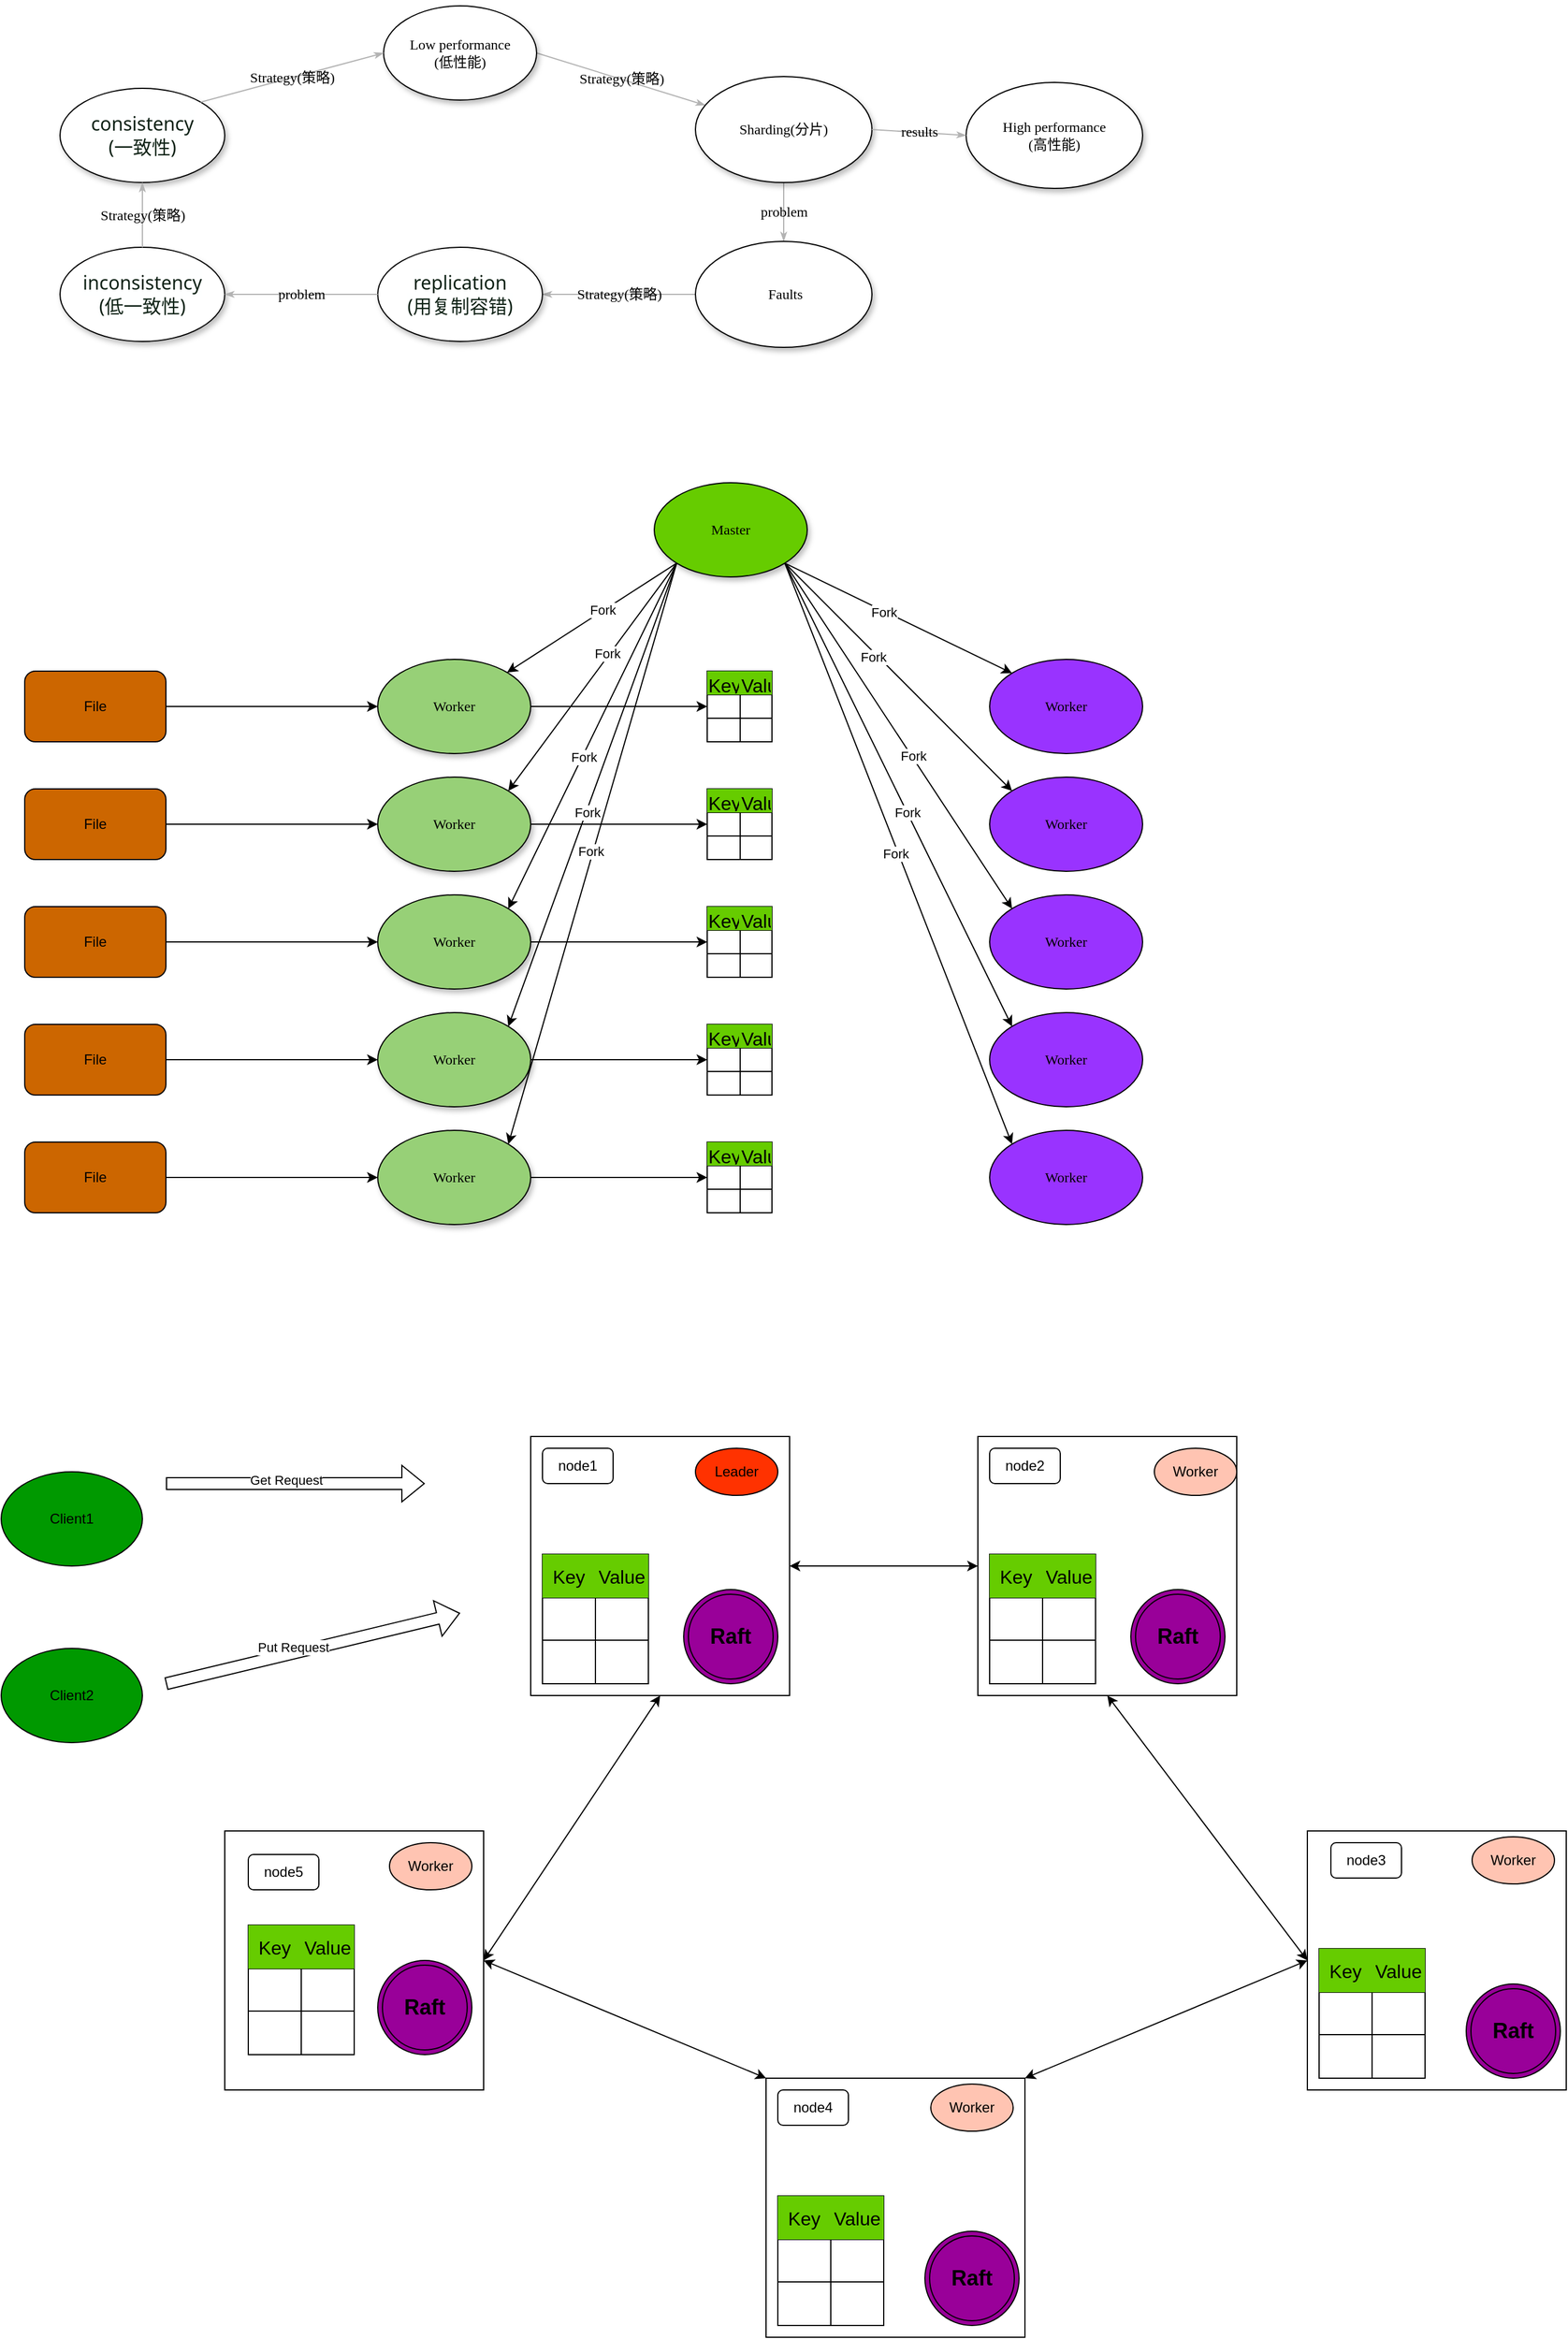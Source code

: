 <mxfile version="26.0.11">
  <diagram name="Page-1" id="42789a77-a242-8287-6e28-9cd8cfd52e62">
    <mxGraphModel dx="1969" dy="1774" grid="1" gridSize="10" guides="1" tooltips="1" connect="1" arrows="1" fold="1" page="1" pageScale="1" pageWidth="1100" pageHeight="850" background="none" math="0" shadow="0">
      <root>
        <mxCell id="0" />
        <mxCell id="1" parent="0" />
        <mxCell id="1ea317790d2ca983-14" value="Strategy(策略)" style="edgeStyle=none;rounded=1;html=1;labelBackgroundColor=none;startArrow=none;startFill=0;startSize=5;endArrow=classicThin;endFill=1;endSize=5;jettySize=auto;orthogonalLoop=1;strokeColor=#B3B3B3;strokeWidth=1;fontFamily=Verdana;fontSize=12;exitX=1;exitY=0.5;exitDx=0;exitDy=0;" parent="1" source="1ea317790d2ca983-1" target="1ea317790d2ca983-3" edge="1">
          <mxGeometry relative="1" as="geometry" />
        </mxCell>
        <mxCell id="1ea317790d2ca983-1" value="Low performance&lt;div&gt;(低性能)&lt;/div&gt;" style="ellipse;whiteSpace=wrap;html=1;rounded=0;shadow=1;comic=0;labelBackgroundColor=none;strokeWidth=1;fontFamily=Verdana;fontSize=12;align=center;" parent="1" vertex="1">
          <mxGeometry x="405" y="-715" width="130" height="80" as="geometry" />
        </mxCell>
        <mxCell id="1ea317790d2ca983-15" value="problem" style="edgeStyle=none;rounded=1;html=1;labelBackgroundColor=none;startArrow=none;startFill=0;startSize=5;endArrow=classicThin;endFill=1;endSize=5;jettySize=auto;orthogonalLoop=1;strokeColor=#B3B3B3;strokeWidth=1;fontFamily=Verdana;fontSize=12" parent="1" source="1ea317790d2ca983-3" target="1ea317790d2ca983-4" edge="1">
          <mxGeometry relative="1" as="geometry" />
        </mxCell>
        <mxCell id="1ea317790d2ca983-3" value="&lt;span&gt;Sharding(分片)&lt;/span&gt;" style="ellipse;whiteSpace=wrap;html=1;rounded=0;shadow=1;comic=0;labelBackgroundColor=none;strokeWidth=1;fontFamily=Verdana;fontSize=12;align=center;" parent="1" vertex="1">
          <mxGeometry x="670" y="-655" width="150" height="90" as="geometry" />
        </mxCell>
        <mxCell id="1ea317790d2ca983-16" value="Strategy(策略)" style="edgeStyle=none;rounded=1;html=1;labelBackgroundColor=none;startArrow=none;startFill=0;startSize=5;endArrow=classicThin;endFill=1;endSize=5;jettySize=auto;orthogonalLoop=1;strokeColor=#B3B3B3;strokeWidth=1;fontFamily=Verdana;fontSize=12" parent="1" source="1ea317790d2ca983-4" target="1ea317790d2ca983-5" edge="1">
          <mxGeometry relative="1" as="geometry" />
        </mxCell>
        <mxCell id="1ea317790d2ca983-4" value="&lt;span&gt;&amp;nbsp;Faults&lt;/span&gt;" style="ellipse;whiteSpace=wrap;html=1;rounded=0;shadow=1;comic=0;labelBackgroundColor=none;strokeWidth=1;fontFamily=Verdana;fontSize=12;align=center;" parent="1" vertex="1">
          <mxGeometry x="670" y="-515" width="150" height="90" as="geometry" />
        </mxCell>
        <mxCell id="1ea317790d2ca983-5" value="&lt;span style=&quot;color: rgb(15, 34, 22); font-family: __Roboto_7d852e, __Roboto_Fallback_7d852e, system-ui, arial; font-size: medium; text-align: start; white-space-collapse: preserve; background-color: rgb(254, 255, 255);&quot;&gt;replication&lt;/span&gt;&lt;div&gt;&lt;span style=&quot;color: rgb(15, 34, 22); font-family: __Roboto_7d852e, __Roboto_Fallback_7d852e, system-ui, arial; font-size: medium; text-align: start; white-space-collapse: preserve; background-color: rgb(254, 255, 255);&quot;&gt;(用复制容错)&lt;/span&gt;&lt;/div&gt;" style="ellipse;whiteSpace=wrap;html=1;rounded=0;shadow=1;comic=0;labelBackgroundColor=none;strokeWidth=1;fontFamily=Verdana;fontSize=12;align=center;" parent="1" vertex="1">
          <mxGeometry x="400" y="-510" width="140" height="80" as="geometry" />
        </mxCell>
        <mxCell id="X6ar820ibdrYWvEe7eP_-1" value="High performance&lt;div&gt;(高性能)&lt;/div&gt;" style="ellipse;whiteSpace=wrap;html=1;rounded=0;shadow=1;comic=0;labelBackgroundColor=none;strokeWidth=1;fontFamily=Verdana;fontSize=12;align=center;" parent="1" vertex="1">
          <mxGeometry x="900" y="-650" width="150" height="90" as="geometry" />
        </mxCell>
        <mxCell id="X6ar820ibdrYWvEe7eP_-2" value="results" style="edgeStyle=none;rounded=1;html=1;labelBackgroundColor=none;startArrow=none;startFill=0;startSize=5;endArrow=classicThin;endFill=1;endSize=5;jettySize=auto;orthogonalLoop=1;strokeColor=#B3B3B3;strokeWidth=1;fontFamily=Verdana;fontSize=12;exitX=1;exitY=0.5;exitDx=0;exitDy=0;entryX=0;entryY=0.5;entryDx=0;entryDy=0;" parent="1" source="1ea317790d2ca983-3" target="X6ar820ibdrYWvEe7eP_-1" edge="1">
          <mxGeometry relative="1" as="geometry">
            <mxPoint x="820" y="-535" as="sourcePoint" />
            <mxPoint x="950" y="-481" as="targetPoint" />
          </mxGeometry>
        </mxCell>
        <mxCell id="X6ar820ibdrYWvEe7eP_-3" value="&lt;div&gt;&lt;span style=&quot;color: rgb(15, 34, 22); font-family: __Roboto_7d852e, __Roboto_Fallback_7d852e, system-ui, arial; font-size: medium; text-align: start; white-space-collapse: preserve; background-color: rgb(254, 255, 255);&quot;&gt;inconsistency&lt;/span&gt;&lt;/div&gt;&lt;div&gt;&lt;span style=&quot;color: rgb(15, 34, 22); font-family: __Roboto_7d852e, __Roboto_Fallback_7d852e, system-ui, arial; font-size: medium; text-align: start; white-space-collapse: preserve; background-color: rgb(254, 255, 255);&quot;&gt;(低一致性)&lt;/span&gt;&lt;/div&gt;" style="ellipse;whiteSpace=wrap;html=1;rounded=0;shadow=1;comic=0;labelBackgroundColor=none;strokeWidth=1;fontFamily=Verdana;fontSize=12;align=center;" parent="1" vertex="1">
          <mxGeometry x="130" y="-510" width="140" height="80" as="geometry" />
        </mxCell>
        <mxCell id="X6ar820ibdrYWvEe7eP_-4" value="problem" style="edgeStyle=none;rounded=1;html=1;labelBackgroundColor=none;startArrow=none;startFill=0;startSize=5;endArrow=classicThin;endFill=1;endSize=5;jettySize=auto;orthogonalLoop=1;strokeColor=#B3B3B3;strokeWidth=1;fontFamily=Verdana;fontSize=12;exitX=0;exitY=0.5;exitDx=0;exitDy=0;entryX=1;entryY=0.5;entryDx=0;entryDy=0;" parent="1" source="1ea317790d2ca983-5" target="X6ar820ibdrYWvEe7eP_-3" edge="1">
          <mxGeometry relative="1" as="geometry">
            <mxPoint x="350" y="-245" as="sourcePoint" />
            <mxPoint x="350" y="-195" as="targetPoint" />
          </mxGeometry>
        </mxCell>
        <mxCell id="X6ar820ibdrYWvEe7eP_-5" value="&lt;div&gt;&lt;span style=&quot;color: rgb(15, 34, 22); font-family: __Roboto_7d852e, __Roboto_Fallback_7d852e, system-ui, arial; font-size: medium; text-align: start; white-space-collapse: preserve; background-color: rgb(254, 255, 255);&quot;&gt;consistency&lt;/span&gt;&lt;/div&gt;&lt;div&gt;&lt;span style=&quot;color: rgb(15, 34, 22); font-family: __Roboto_7d852e, __Roboto_Fallback_7d852e, system-ui, arial; font-size: medium; text-align: start; white-space-collapse: preserve; background-color: rgb(254, 255, 255);&quot;&gt;(一致性)&lt;/span&gt;&lt;/div&gt;" style="ellipse;whiteSpace=wrap;html=1;rounded=0;shadow=1;comic=0;labelBackgroundColor=none;strokeWidth=1;fontFamily=Verdana;fontSize=12;align=center;" parent="1" vertex="1">
          <mxGeometry x="130" y="-645" width="140" height="80" as="geometry" />
        </mxCell>
        <mxCell id="X6ar820ibdrYWvEe7eP_-7" value="Strategy(策略)" style="edgeStyle=none;rounded=1;html=1;labelBackgroundColor=none;startArrow=none;startFill=0;startSize=5;endArrow=classicThin;endFill=1;endSize=5;jettySize=auto;orthogonalLoop=1;strokeColor=#B3B3B3;strokeWidth=1;fontFamily=Verdana;fontSize=12;exitX=0.5;exitY=0;exitDx=0;exitDy=0;entryX=0.5;entryY=1;entryDx=0;entryDy=0;" parent="1" source="X6ar820ibdrYWvEe7eP_-3" target="X6ar820ibdrYWvEe7eP_-5" edge="1">
          <mxGeometry relative="1" as="geometry">
            <mxPoint x="290" y="-445" as="sourcePoint" />
            <mxPoint x="416" y="-395" as="targetPoint" />
          </mxGeometry>
        </mxCell>
        <mxCell id="X6ar820ibdrYWvEe7eP_-8" value="Strategy(策略)" style="edgeStyle=none;rounded=1;html=1;labelBackgroundColor=none;startArrow=none;startFill=0;startSize=5;endArrow=classicThin;endFill=1;endSize=5;jettySize=auto;orthogonalLoop=1;strokeColor=#B3B3B3;strokeWidth=1;fontFamily=Verdana;fontSize=12;entryX=0;entryY=0.5;entryDx=0;entryDy=0;exitX=1;exitY=0;exitDx=0;exitDy=0;" parent="1" source="X6ar820ibdrYWvEe7eP_-5" target="1ea317790d2ca983-1" edge="1">
          <mxGeometry relative="1" as="geometry">
            <mxPoint x="704" y="-427" as="sourcePoint" />
            <mxPoint x="546" y="-325" as="targetPoint" />
          </mxGeometry>
        </mxCell>
        <mxCell id="WMMUxBecpCihCAzd6EAW-1" value="" style="whiteSpace=wrap;html=1;aspect=fixed;" vertex="1" parent="1">
          <mxGeometry x="530" y="500" width="220" height="220" as="geometry" />
        </mxCell>
        <mxCell id="WMMUxBecpCihCAzd6EAW-2" value="" style="whiteSpace=wrap;html=1;aspect=fixed;" vertex="1" parent="1">
          <mxGeometry x="730" y="1045" width="220" height="220" as="geometry" />
        </mxCell>
        <mxCell id="WMMUxBecpCihCAzd6EAW-3" value="" style="whiteSpace=wrap;html=1;aspect=fixed;" vertex="1" parent="1">
          <mxGeometry x="910" y="500" width="220" height="220" as="geometry" />
        </mxCell>
        <mxCell id="WMMUxBecpCihCAzd6EAW-4" value="" style="endArrow=classic;startArrow=classic;html=1;rounded=0;entryX=0;entryY=0.5;entryDx=0;entryDy=0;exitX=1;exitY=0;exitDx=0;exitDy=0;" edge="1" parent="1" source="WMMUxBecpCihCAzd6EAW-2" target="WMMUxBecpCihCAzd6EAW-17">
          <mxGeometry width="50" height="50" relative="1" as="geometry">
            <mxPoint x="700" y="830" as="sourcePoint" />
            <mxPoint x="750" y="780" as="targetPoint" />
          </mxGeometry>
        </mxCell>
        <mxCell id="WMMUxBecpCihCAzd6EAW-5" value="" style="endArrow=classic;startArrow=classic;html=1;rounded=0;entryX=1;entryY=0.5;entryDx=0;entryDy=0;exitX=0;exitY=0;exitDx=0;exitDy=0;" edge="1" parent="1" source="WMMUxBecpCihCAzd6EAW-2" target="WMMUxBecpCihCAzd6EAW-19">
          <mxGeometry width="50" height="50" relative="1" as="geometry">
            <mxPoint x="920" y="930" as="sourcePoint" />
            <mxPoint x="1000" y="740" as="targetPoint" />
          </mxGeometry>
        </mxCell>
        <mxCell id="WMMUxBecpCihCAzd6EAW-6" value="" style="endArrow=classic;startArrow=classic;html=1;rounded=0;entryX=0;entryY=0.5;entryDx=0;entryDy=0;exitX=1;exitY=0.5;exitDx=0;exitDy=0;" edge="1" parent="1" source="WMMUxBecpCihCAzd6EAW-1" target="WMMUxBecpCihCAzd6EAW-3">
          <mxGeometry width="50" height="50" relative="1" as="geometry">
            <mxPoint x="930" y="940" as="sourcePoint" />
            <mxPoint x="1010" y="750" as="targetPoint" />
          </mxGeometry>
        </mxCell>
        <mxCell id="WMMUxBecpCihCAzd6EAW-7" value="Client2" style="ellipse;whiteSpace=wrap;html=1;fillColor=light-dark(#009900,var(--ge-dark-color, #121212));" vertex="1" parent="1">
          <mxGeometry x="80" y="680" width="120" height="80" as="geometry" />
        </mxCell>
        <mxCell id="WMMUxBecpCihCAzd6EAW-8" value="Client1" style="ellipse;whiteSpace=wrap;html=1;fillColor=light-dark(#009900,var(--ge-dark-color, #121212));" vertex="1" parent="1">
          <mxGeometry x="80" y="530" width="120" height="80" as="geometry" />
        </mxCell>
        <mxCell id="WMMUxBecpCihCAzd6EAW-9" value="" style="shape=flexArrow;endArrow=classic;html=1;rounded=0;" edge="1" parent="1">
          <mxGeometry width="50" height="50" relative="1" as="geometry">
            <mxPoint x="220" y="540" as="sourcePoint" />
            <mxPoint x="440" y="540" as="targetPoint" />
          </mxGeometry>
        </mxCell>
        <mxCell id="WMMUxBecpCihCAzd6EAW-13" value="Get Request" style="edgeLabel;html=1;align=center;verticalAlign=middle;resizable=0;points=[];" vertex="1" connectable="0" parent="WMMUxBecpCihCAzd6EAW-9">
          <mxGeometry x="-0.073" y="3" relative="1" as="geometry">
            <mxPoint as="offset" />
          </mxGeometry>
        </mxCell>
        <mxCell id="WMMUxBecpCihCAzd6EAW-11" value="" style="shape=flexArrow;endArrow=classic;html=1;rounded=0;" edge="1" parent="1">
          <mxGeometry width="50" height="50" relative="1" as="geometry">
            <mxPoint x="220" y="710" as="sourcePoint" />
            <mxPoint x="470" y="650" as="targetPoint" />
          </mxGeometry>
        </mxCell>
        <mxCell id="WMMUxBecpCihCAzd6EAW-12" value="Put Request" style="edgeLabel;html=1;align=center;verticalAlign=middle;resizable=0;points=[];" vertex="1" connectable="0" parent="WMMUxBecpCihCAzd6EAW-11">
          <mxGeometry x="-0.123" y="5" relative="1" as="geometry">
            <mxPoint as="offset" />
          </mxGeometry>
        </mxCell>
        <mxCell id="WMMUxBecpCihCAzd6EAW-14" value="node1" style="rounded=1;whiteSpace=wrap;html=1;" vertex="1" parent="1">
          <mxGeometry x="540" y="510" width="60" height="30" as="geometry" />
        </mxCell>
        <mxCell id="WMMUxBecpCihCAzd6EAW-15" value="node2" style="rounded=1;whiteSpace=wrap;html=1;" vertex="1" parent="1">
          <mxGeometry x="920" y="510" width="60" height="30" as="geometry" />
        </mxCell>
        <mxCell id="WMMUxBecpCihCAzd6EAW-17" value="" style="whiteSpace=wrap;html=1;aspect=fixed;" vertex="1" parent="1">
          <mxGeometry x="1190" y="835" width="220" height="220" as="geometry" />
        </mxCell>
        <mxCell id="WMMUxBecpCihCAzd6EAW-18" value="node4" style="rounded=1;whiteSpace=wrap;html=1;" vertex="1" parent="1">
          <mxGeometry x="740" y="1055" width="60" height="30" as="geometry" />
        </mxCell>
        <mxCell id="WMMUxBecpCihCAzd6EAW-19" value="" style="whiteSpace=wrap;html=1;aspect=fixed;" vertex="1" parent="1">
          <mxGeometry x="270" y="835" width="220" height="220" as="geometry" />
        </mxCell>
        <mxCell id="WMMUxBecpCihCAzd6EAW-20" value="node5" style="rounded=1;whiteSpace=wrap;html=1;" vertex="1" parent="1">
          <mxGeometry x="290" y="855" width="60" height="30" as="geometry" />
        </mxCell>
        <mxCell id="WMMUxBecpCihCAzd6EAW-16" value="node3" style="rounded=1;whiteSpace=wrap;html=1;" vertex="1" parent="1">
          <mxGeometry x="1210" y="845" width="60" height="30" as="geometry" />
        </mxCell>
        <mxCell id="WMMUxBecpCihCAzd6EAW-22" value="" style="endArrow=classic;startArrow=classic;html=1;rounded=0;entryX=1;entryY=0.5;entryDx=0;entryDy=0;exitX=0.5;exitY=1;exitDx=0;exitDy=0;" edge="1" parent="1" source="WMMUxBecpCihCAzd6EAW-1" target="WMMUxBecpCihCAzd6EAW-19">
          <mxGeometry width="50" height="50" relative="1" as="geometry">
            <mxPoint x="890" y="940" as="sourcePoint" />
            <mxPoint x="640" y="880" as="targetPoint" />
          </mxGeometry>
        </mxCell>
        <mxCell id="WMMUxBecpCihCAzd6EAW-23" value="" style="endArrow=classic;startArrow=classic;html=1;rounded=0;entryX=0.5;entryY=1;entryDx=0;entryDy=0;exitX=0;exitY=0.5;exitDx=0;exitDy=0;" edge="1" parent="1" source="WMMUxBecpCihCAzd6EAW-17" target="WMMUxBecpCihCAzd6EAW-3">
          <mxGeometry width="50" height="50" relative="1" as="geometry">
            <mxPoint x="1205" y="880" as="sourcePoint" />
            <mxPoint x="955" y="820" as="targetPoint" />
          </mxGeometry>
        </mxCell>
        <mxCell id="WMMUxBecpCihCAzd6EAW-24" value="Leader" style="ellipse;whiteSpace=wrap;html=1;fillColor=light-dark(#FF3200,var(--ge-dark-color, #121212));" vertex="1" parent="1">
          <mxGeometry x="670" y="510" width="70" height="40" as="geometry" />
        </mxCell>
        <mxCell id="WMMUxBecpCihCAzd6EAW-25" value="Worker" style="ellipse;whiteSpace=wrap;html=1;fillColor=light-dark(#FFC4B2,var(--ge-dark-color, #121212));" vertex="1" parent="1">
          <mxGeometry x="1060" y="510" width="70" height="40" as="geometry" />
        </mxCell>
        <mxCell id="WMMUxBecpCihCAzd6EAW-26" value="Worker" style="ellipse;whiteSpace=wrap;html=1;fillColor=light-dark(#FFC4B2,var(--ge-dark-color, #121212));" vertex="1" parent="1">
          <mxGeometry x="1330" y="840" width="70" height="40" as="geometry" />
        </mxCell>
        <mxCell id="WMMUxBecpCihCAzd6EAW-27" value="Worker" style="ellipse;whiteSpace=wrap;html=1;fillColor=light-dark(#FFC4B2,var(--ge-dark-color, #121212));" vertex="1" parent="1">
          <mxGeometry x="870" y="1050" width="70" height="40" as="geometry" />
        </mxCell>
        <mxCell id="WMMUxBecpCihCAzd6EAW-28" value="Worker" style="ellipse;whiteSpace=wrap;html=1;fillColor=light-dark(#FFC4B2,var(--ge-dark-color, #121212));" vertex="1" parent="1">
          <mxGeometry x="410" y="845" width="70" height="40" as="geometry" />
        </mxCell>
        <mxCell id="WMMUxBecpCihCAzd6EAW-29" value="" style="shape=table;startSize=0;container=1;collapsible=0;childLayout=tableLayout;fontSize=16;movable=1;resizable=1;rotatable=1;deletable=1;editable=1;locked=0;connectable=1;" vertex="1" parent="1">
          <mxGeometry x="290" y="915" width="90" height="110" as="geometry" />
        </mxCell>
        <mxCell id="WMMUxBecpCihCAzd6EAW-30" value="" style="shape=tableRow;horizontal=0;startSize=0;swimlaneHead=0;swimlaneBody=0;strokeColor=inherit;top=0;left=0;bottom=0;right=0;collapsible=0;dropTarget=0;fillColor=none;points=[[0,0.5],[1,0.5]];portConstraint=eastwest;fontSize=16;" vertex="1" parent="WMMUxBecpCihCAzd6EAW-29">
          <mxGeometry width="90" height="37" as="geometry" />
        </mxCell>
        <mxCell id="WMMUxBecpCihCAzd6EAW-31" value="Key" style="shape=partialRectangle;html=1;whiteSpace=wrap;connectable=0;strokeColor=inherit;overflow=hidden;fillColor=#66CC00;top=0;left=0;bottom=0;right=0;pointerEvents=1;fontSize=16;" vertex="1" parent="WMMUxBecpCihCAzd6EAW-30">
          <mxGeometry width="45" height="37" as="geometry">
            <mxRectangle width="45" height="37" as="alternateBounds" />
          </mxGeometry>
        </mxCell>
        <mxCell id="WMMUxBecpCihCAzd6EAW-32" value="Value" style="shape=partialRectangle;html=1;whiteSpace=wrap;connectable=0;strokeColor=inherit;overflow=hidden;fillColor=#66CC00;top=0;left=0;bottom=0;right=0;pointerEvents=1;fontSize=16;" vertex="1" parent="WMMUxBecpCihCAzd6EAW-30">
          <mxGeometry x="45" width="45" height="37" as="geometry">
            <mxRectangle width="45" height="37" as="alternateBounds" />
          </mxGeometry>
        </mxCell>
        <mxCell id="WMMUxBecpCihCAzd6EAW-34" value="" style="shape=tableRow;horizontal=0;startSize=0;swimlaneHead=0;swimlaneBody=0;strokeColor=inherit;top=0;left=0;bottom=0;right=0;collapsible=0;dropTarget=0;fillColor=none;points=[[0,0.5],[1,0.5]];portConstraint=eastwest;fontSize=16;" vertex="1" parent="WMMUxBecpCihCAzd6EAW-29">
          <mxGeometry y="37" width="90" height="36" as="geometry" />
        </mxCell>
        <mxCell id="WMMUxBecpCihCAzd6EAW-35" value="" style="shape=partialRectangle;html=1;whiteSpace=wrap;connectable=0;strokeColor=inherit;overflow=hidden;fillColor=none;top=0;left=0;bottom=0;right=0;pointerEvents=1;fontSize=16;" vertex="1" parent="WMMUxBecpCihCAzd6EAW-34">
          <mxGeometry width="45" height="36" as="geometry">
            <mxRectangle width="45" height="36" as="alternateBounds" />
          </mxGeometry>
        </mxCell>
        <mxCell id="WMMUxBecpCihCAzd6EAW-36" value="" style="shape=partialRectangle;html=1;whiteSpace=wrap;connectable=0;strokeColor=inherit;overflow=hidden;fillColor=none;top=0;left=0;bottom=0;right=0;pointerEvents=1;fontSize=16;" vertex="1" parent="WMMUxBecpCihCAzd6EAW-34">
          <mxGeometry x="45" width="45" height="36" as="geometry">
            <mxRectangle width="45" height="36" as="alternateBounds" />
          </mxGeometry>
        </mxCell>
        <mxCell id="WMMUxBecpCihCAzd6EAW-38" value="" style="shape=tableRow;horizontal=0;startSize=0;swimlaneHead=0;swimlaneBody=0;strokeColor=inherit;top=0;left=0;bottom=0;right=0;collapsible=0;dropTarget=0;fillColor=none;points=[[0,0.5],[1,0.5]];portConstraint=eastwest;fontSize=16;" vertex="1" parent="WMMUxBecpCihCAzd6EAW-29">
          <mxGeometry y="73" width="90" height="37" as="geometry" />
        </mxCell>
        <mxCell id="WMMUxBecpCihCAzd6EAW-39" value="" style="shape=partialRectangle;html=1;whiteSpace=wrap;connectable=0;strokeColor=inherit;overflow=hidden;fillColor=none;top=0;left=0;bottom=0;right=0;pointerEvents=1;fontSize=16;" vertex="1" parent="WMMUxBecpCihCAzd6EAW-38">
          <mxGeometry width="45" height="37" as="geometry">
            <mxRectangle width="45" height="37" as="alternateBounds" />
          </mxGeometry>
        </mxCell>
        <mxCell id="WMMUxBecpCihCAzd6EAW-40" value="" style="shape=partialRectangle;html=1;whiteSpace=wrap;connectable=0;strokeColor=inherit;overflow=hidden;fillColor=none;top=0;left=0;bottom=0;right=0;pointerEvents=1;fontSize=16;" vertex="1" parent="WMMUxBecpCihCAzd6EAW-38">
          <mxGeometry x="45" width="45" height="37" as="geometry">
            <mxRectangle width="45" height="37" as="alternateBounds" />
          </mxGeometry>
        </mxCell>
        <mxCell id="WMMUxBecpCihCAzd6EAW-42" style="edgeStyle=orthogonalEdgeStyle;rounded=0;orthogonalLoop=1;jettySize=auto;html=1;exitX=1;exitY=0.5;exitDx=0;exitDy=0;" edge="1" parent="WMMUxBecpCihCAzd6EAW-29" source="WMMUxBecpCihCAzd6EAW-34" target="WMMUxBecpCihCAzd6EAW-34">
          <mxGeometry relative="1" as="geometry" />
        </mxCell>
        <mxCell id="WMMUxBecpCihCAzd6EAW-43" value="" style="shape=table;startSize=0;container=1;collapsible=0;childLayout=tableLayout;fontSize=16;movable=1;resizable=1;rotatable=1;deletable=1;editable=1;locked=0;connectable=1;" vertex="1" parent="1">
          <mxGeometry x="740" y="1145" width="90" height="110" as="geometry" />
        </mxCell>
        <mxCell id="WMMUxBecpCihCAzd6EAW-44" value="" style="shape=tableRow;horizontal=0;startSize=0;swimlaneHead=0;swimlaneBody=0;strokeColor=inherit;top=0;left=0;bottom=0;right=0;collapsible=0;dropTarget=0;fillColor=none;points=[[0,0.5],[1,0.5]];portConstraint=eastwest;fontSize=16;" vertex="1" parent="WMMUxBecpCihCAzd6EAW-43">
          <mxGeometry width="90" height="37" as="geometry" />
        </mxCell>
        <mxCell id="WMMUxBecpCihCAzd6EAW-45" value="Key" style="shape=partialRectangle;html=1;whiteSpace=wrap;connectable=0;strokeColor=inherit;overflow=hidden;fillColor=#66CC00;top=0;left=0;bottom=0;right=0;pointerEvents=1;fontSize=16;" vertex="1" parent="WMMUxBecpCihCAzd6EAW-44">
          <mxGeometry width="45" height="37" as="geometry">
            <mxRectangle width="45" height="37" as="alternateBounds" />
          </mxGeometry>
        </mxCell>
        <mxCell id="WMMUxBecpCihCAzd6EAW-46" value="Value" style="shape=partialRectangle;html=1;whiteSpace=wrap;connectable=0;strokeColor=inherit;overflow=hidden;fillColor=#66CC00;top=0;left=0;bottom=0;right=0;pointerEvents=1;fontSize=16;" vertex="1" parent="WMMUxBecpCihCAzd6EAW-44">
          <mxGeometry x="45" width="45" height="37" as="geometry">
            <mxRectangle width="45" height="37" as="alternateBounds" />
          </mxGeometry>
        </mxCell>
        <mxCell id="WMMUxBecpCihCAzd6EAW-47" value="" style="shape=tableRow;horizontal=0;startSize=0;swimlaneHead=0;swimlaneBody=0;strokeColor=inherit;top=0;left=0;bottom=0;right=0;collapsible=0;dropTarget=0;fillColor=none;points=[[0,0.5],[1,0.5]];portConstraint=eastwest;fontSize=16;" vertex="1" parent="WMMUxBecpCihCAzd6EAW-43">
          <mxGeometry y="37" width="90" height="36" as="geometry" />
        </mxCell>
        <mxCell id="WMMUxBecpCihCAzd6EAW-48" value="" style="shape=partialRectangle;html=1;whiteSpace=wrap;connectable=0;strokeColor=inherit;overflow=hidden;fillColor=none;top=0;left=0;bottom=0;right=0;pointerEvents=1;fontSize=16;" vertex="1" parent="WMMUxBecpCihCAzd6EAW-47">
          <mxGeometry width="45" height="36" as="geometry">
            <mxRectangle width="45" height="36" as="alternateBounds" />
          </mxGeometry>
        </mxCell>
        <mxCell id="WMMUxBecpCihCAzd6EAW-49" value="" style="shape=partialRectangle;html=1;whiteSpace=wrap;connectable=0;strokeColor=inherit;overflow=hidden;fillColor=none;top=0;left=0;bottom=0;right=0;pointerEvents=1;fontSize=16;" vertex="1" parent="WMMUxBecpCihCAzd6EAW-47">
          <mxGeometry x="45" width="45" height="36" as="geometry">
            <mxRectangle width="45" height="36" as="alternateBounds" />
          </mxGeometry>
        </mxCell>
        <mxCell id="WMMUxBecpCihCAzd6EAW-50" value="" style="shape=tableRow;horizontal=0;startSize=0;swimlaneHead=0;swimlaneBody=0;strokeColor=inherit;top=0;left=0;bottom=0;right=0;collapsible=0;dropTarget=0;fillColor=none;points=[[0,0.5],[1,0.5]];portConstraint=eastwest;fontSize=16;" vertex="1" parent="WMMUxBecpCihCAzd6EAW-43">
          <mxGeometry y="73" width="90" height="37" as="geometry" />
        </mxCell>
        <mxCell id="WMMUxBecpCihCAzd6EAW-51" value="" style="shape=partialRectangle;html=1;whiteSpace=wrap;connectable=0;strokeColor=inherit;overflow=hidden;fillColor=none;top=0;left=0;bottom=0;right=0;pointerEvents=1;fontSize=16;" vertex="1" parent="WMMUxBecpCihCAzd6EAW-50">
          <mxGeometry width="45" height="37" as="geometry">
            <mxRectangle width="45" height="37" as="alternateBounds" />
          </mxGeometry>
        </mxCell>
        <mxCell id="WMMUxBecpCihCAzd6EAW-52" value="" style="shape=partialRectangle;html=1;whiteSpace=wrap;connectable=0;strokeColor=inherit;overflow=hidden;fillColor=none;top=0;left=0;bottom=0;right=0;pointerEvents=1;fontSize=16;" vertex="1" parent="WMMUxBecpCihCAzd6EAW-50">
          <mxGeometry x="45" width="45" height="37" as="geometry">
            <mxRectangle width="45" height="37" as="alternateBounds" />
          </mxGeometry>
        </mxCell>
        <mxCell id="WMMUxBecpCihCAzd6EAW-53" style="edgeStyle=orthogonalEdgeStyle;rounded=0;orthogonalLoop=1;jettySize=auto;html=1;exitX=1;exitY=0.5;exitDx=0;exitDy=0;" edge="1" parent="WMMUxBecpCihCAzd6EAW-43" source="WMMUxBecpCihCAzd6EAW-47" target="WMMUxBecpCihCAzd6EAW-47">
          <mxGeometry relative="1" as="geometry" />
        </mxCell>
        <mxCell id="WMMUxBecpCihCAzd6EAW-54" value="" style="shape=table;startSize=0;container=1;collapsible=0;childLayout=tableLayout;fontSize=16;movable=1;resizable=1;rotatable=1;deletable=1;editable=1;locked=0;connectable=1;" vertex="1" parent="1">
          <mxGeometry x="1200" y="935" width="90" height="110" as="geometry" />
        </mxCell>
        <mxCell id="WMMUxBecpCihCAzd6EAW-55" value="" style="shape=tableRow;horizontal=0;startSize=0;swimlaneHead=0;swimlaneBody=0;strokeColor=inherit;top=0;left=0;bottom=0;right=0;collapsible=0;dropTarget=0;fillColor=none;points=[[0,0.5],[1,0.5]];portConstraint=eastwest;fontSize=16;" vertex="1" parent="WMMUxBecpCihCAzd6EAW-54">
          <mxGeometry width="90" height="37" as="geometry" />
        </mxCell>
        <mxCell id="WMMUxBecpCihCAzd6EAW-56" value="Key" style="shape=partialRectangle;html=1;whiteSpace=wrap;connectable=0;strokeColor=inherit;overflow=hidden;fillColor=#66CC00;top=0;left=0;bottom=0;right=0;pointerEvents=1;fontSize=16;" vertex="1" parent="WMMUxBecpCihCAzd6EAW-55">
          <mxGeometry width="45" height="37" as="geometry">
            <mxRectangle width="45" height="37" as="alternateBounds" />
          </mxGeometry>
        </mxCell>
        <mxCell id="WMMUxBecpCihCAzd6EAW-57" value="Value" style="shape=partialRectangle;html=1;whiteSpace=wrap;connectable=0;strokeColor=inherit;overflow=hidden;fillColor=#66CC00;top=0;left=0;bottom=0;right=0;pointerEvents=1;fontSize=16;" vertex="1" parent="WMMUxBecpCihCAzd6EAW-55">
          <mxGeometry x="45" width="45" height="37" as="geometry">
            <mxRectangle width="45" height="37" as="alternateBounds" />
          </mxGeometry>
        </mxCell>
        <mxCell id="WMMUxBecpCihCAzd6EAW-58" value="" style="shape=tableRow;horizontal=0;startSize=0;swimlaneHead=0;swimlaneBody=0;strokeColor=inherit;top=0;left=0;bottom=0;right=0;collapsible=0;dropTarget=0;fillColor=none;points=[[0,0.5],[1,0.5]];portConstraint=eastwest;fontSize=16;" vertex="1" parent="WMMUxBecpCihCAzd6EAW-54">
          <mxGeometry y="37" width="90" height="36" as="geometry" />
        </mxCell>
        <mxCell id="WMMUxBecpCihCAzd6EAW-59" value="" style="shape=partialRectangle;html=1;whiteSpace=wrap;connectable=0;strokeColor=inherit;overflow=hidden;fillColor=none;top=0;left=0;bottom=0;right=0;pointerEvents=1;fontSize=16;" vertex="1" parent="WMMUxBecpCihCAzd6EAW-58">
          <mxGeometry width="45" height="36" as="geometry">
            <mxRectangle width="45" height="36" as="alternateBounds" />
          </mxGeometry>
        </mxCell>
        <mxCell id="WMMUxBecpCihCAzd6EAW-60" value="" style="shape=partialRectangle;html=1;whiteSpace=wrap;connectable=0;strokeColor=inherit;overflow=hidden;fillColor=none;top=0;left=0;bottom=0;right=0;pointerEvents=1;fontSize=16;" vertex="1" parent="WMMUxBecpCihCAzd6EAW-58">
          <mxGeometry x="45" width="45" height="36" as="geometry">
            <mxRectangle width="45" height="36" as="alternateBounds" />
          </mxGeometry>
        </mxCell>
        <mxCell id="WMMUxBecpCihCAzd6EAW-61" value="" style="shape=tableRow;horizontal=0;startSize=0;swimlaneHead=0;swimlaneBody=0;strokeColor=inherit;top=0;left=0;bottom=0;right=0;collapsible=0;dropTarget=0;fillColor=none;points=[[0,0.5],[1,0.5]];portConstraint=eastwest;fontSize=16;" vertex="1" parent="WMMUxBecpCihCAzd6EAW-54">
          <mxGeometry y="73" width="90" height="37" as="geometry" />
        </mxCell>
        <mxCell id="WMMUxBecpCihCAzd6EAW-62" value="" style="shape=partialRectangle;html=1;whiteSpace=wrap;connectable=0;strokeColor=inherit;overflow=hidden;fillColor=none;top=0;left=0;bottom=0;right=0;pointerEvents=1;fontSize=16;" vertex="1" parent="WMMUxBecpCihCAzd6EAW-61">
          <mxGeometry width="45" height="37" as="geometry">
            <mxRectangle width="45" height="37" as="alternateBounds" />
          </mxGeometry>
        </mxCell>
        <mxCell id="WMMUxBecpCihCAzd6EAW-63" value="" style="shape=partialRectangle;html=1;whiteSpace=wrap;connectable=0;strokeColor=inherit;overflow=hidden;fillColor=none;top=0;left=0;bottom=0;right=0;pointerEvents=1;fontSize=16;" vertex="1" parent="WMMUxBecpCihCAzd6EAW-61">
          <mxGeometry x="45" width="45" height="37" as="geometry">
            <mxRectangle width="45" height="37" as="alternateBounds" />
          </mxGeometry>
        </mxCell>
        <mxCell id="WMMUxBecpCihCAzd6EAW-64" style="edgeStyle=orthogonalEdgeStyle;rounded=0;orthogonalLoop=1;jettySize=auto;html=1;exitX=1;exitY=0.5;exitDx=0;exitDy=0;" edge="1" parent="WMMUxBecpCihCAzd6EAW-54" source="WMMUxBecpCihCAzd6EAW-58" target="WMMUxBecpCihCAzd6EAW-58">
          <mxGeometry relative="1" as="geometry" />
        </mxCell>
        <mxCell id="WMMUxBecpCihCAzd6EAW-65" value="" style="shape=table;startSize=0;container=1;collapsible=0;childLayout=tableLayout;fontSize=16;movable=1;resizable=1;rotatable=1;deletable=1;editable=1;locked=0;connectable=1;" vertex="1" parent="1">
          <mxGeometry x="920" y="600" width="90" height="110" as="geometry" />
        </mxCell>
        <mxCell id="WMMUxBecpCihCAzd6EAW-66" value="" style="shape=tableRow;horizontal=0;startSize=0;swimlaneHead=0;swimlaneBody=0;strokeColor=inherit;top=0;left=0;bottom=0;right=0;collapsible=0;dropTarget=0;fillColor=none;points=[[0,0.5],[1,0.5]];portConstraint=eastwest;fontSize=16;" vertex="1" parent="WMMUxBecpCihCAzd6EAW-65">
          <mxGeometry width="90" height="37" as="geometry" />
        </mxCell>
        <mxCell id="WMMUxBecpCihCAzd6EAW-67" value="Key" style="shape=partialRectangle;html=1;whiteSpace=wrap;connectable=0;strokeColor=inherit;overflow=hidden;fillColor=#66CC00;top=0;left=0;bottom=0;right=0;pointerEvents=1;fontSize=16;" vertex="1" parent="WMMUxBecpCihCAzd6EAW-66">
          <mxGeometry width="45" height="37" as="geometry">
            <mxRectangle width="45" height="37" as="alternateBounds" />
          </mxGeometry>
        </mxCell>
        <mxCell id="WMMUxBecpCihCAzd6EAW-68" value="Value" style="shape=partialRectangle;html=1;whiteSpace=wrap;connectable=0;strokeColor=inherit;overflow=hidden;fillColor=#66CC00;top=0;left=0;bottom=0;right=0;pointerEvents=1;fontSize=16;" vertex="1" parent="WMMUxBecpCihCAzd6EAW-66">
          <mxGeometry x="45" width="45" height="37" as="geometry">
            <mxRectangle width="45" height="37" as="alternateBounds" />
          </mxGeometry>
        </mxCell>
        <mxCell id="WMMUxBecpCihCAzd6EAW-69" value="" style="shape=tableRow;horizontal=0;startSize=0;swimlaneHead=0;swimlaneBody=0;strokeColor=inherit;top=0;left=0;bottom=0;right=0;collapsible=0;dropTarget=0;fillColor=none;points=[[0,0.5],[1,0.5]];portConstraint=eastwest;fontSize=16;" vertex="1" parent="WMMUxBecpCihCAzd6EAW-65">
          <mxGeometry y="37" width="90" height="36" as="geometry" />
        </mxCell>
        <mxCell id="WMMUxBecpCihCAzd6EAW-70" value="" style="shape=partialRectangle;html=1;whiteSpace=wrap;connectable=0;strokeColor=inherit;overflow=hidden;fillColor=none;top=0;left=0;bottom=0;right=0;pointerEvents=1;fontSize=16;" vertex="1" parent="WMMUxBecpCihCAzd6EAW-69">
          <mxGeometry width="45" height="36" as="geometry">
            <mxRectangle width="45" height="36" as="alternateBounds" />
          </mxGeometry>
        </mxCell>
        <mxCell id="WMMUxBecpCihCAzd6EAW-71" value="" style="shape=partialRectangle;html=1;whiteSpace=wrap;connectable=0;strokeColor=inherit;overflow=hidden;fillColor=none;top=0;left=0;bottom=0;right=0;pointerEvents=1;fontSize=16;" vertex="1" parent="WMMUxBecpCihCAzd6EAW-69">
          <mxGeometry x="45" width="45" height="36" as="geometry">
            <mxRectangle width="45" height="36" as="alternateBounds" />
          </mxGeometry>
        </mxCell>
        <mxCell id="WMMUxBecpCihCAzd6EAW-72" value="" style="shape=tableRow;horizontal=0;startSize=0;swimlaneHead=0;swimlaneBody=0;strokeColor=inherit;top=0;left=0;bottom=0;right=0;collapsible=0;dropTarget=0;fillColor=none;points=[[0,0.5],[1,0.5]];portConstraint=eastwest;fontSize=16;" vertex="1" parent="WMMUxBecpCihCAzd6EAW-65">
          <mxGeometry y="73" width="90" height="37" as="geometry" />
        </mxCell>
        <mxCell id="WMMUxBecpCihCAzd6EAW-73" value="" style="shape=partialRectangle;html=1;whiteSpace=wrap;connectable=0;strokeColor=inherit;overflow=hidden;fillColor=none;top=0;left=0;bottom=0;right=0;pointerEvents=1;fontSize=16;" vertex="1" parent="WMMUxBecpCihCAzd6EAW-72">
          <mxGeometry width="45" height="37" as="geometry">
            <mxRectangle width="45" height="37" as="alternateBounds" />
          </mxGeometry>
        </mxCell>
        <mxCell id="WMMUxBecpCihCAzd6EAW-74" value="" style="shape=partialRectangle;html=1;whiteSpace=wrap;connectable=0;strokeColor=inherit;overflow=hidden;fillColor=none;top=0;left=0;bottom=0;right=0;pointerEvents=1;fontSize=16;" vertex="1" parent="WMMUxBecpCihCAzd6EAW-72">
          <mxGeometry x="45" width="45" height="37" as="geometry">
            <mxRectangle width="45" height="37" as="alternateBounds" />
          </mxGeometry>
        </mxCell>
        <mxCell id="WMMUxBecpCihCAzd6EAW-75" style="edgeStyle=orthogonalEdgeStyle;rounded=0;orthogonalLoop=1;jettySize=auto;html=1;exitX=1;exitY=0.5;exitDx=0;exitDy=0;" edge="1" parent="WMMUxBecpCihCAzd6EAW-65" source="WMMUxBecpCihCAzd6EAW-69" target="WMMUxBecpCihCAzd6EAW-69">
          <mxGeometry relative="1" as="geometry" />
        </mxCell>
        <mxCell id="WMMUxBecpCihCAzd6EAW-76" value="" style="shape=table;startSize=0;container=1;collapsible=0;childLayout=tableLayout;fontSize=16;movable=1;resizable=1;rotatable=1;deletable=1;editable=1;locked=0;connectable=1;" vertex="1" parent="1">
          <mxGeometry x="540" y="600" width="90" height="110" as="geometry" />
        </mxCell>
        <mxCell id="WMMUxBecpCihCAzd6EAW-77" value="" style="shape=tableRow;horizontal=0;startSize=0;swimlaneHead=0;swimlaneBody=0;strokeColor=inherit;top=0;left=0;bottom=0;right=0;collapsible=0;dropTarget=0;fillColor=none;points=[[0,0.5],[1,0.5]];portConstraint=eastwest;fontSize=16;" vertex="1" parent="WMMUxBecpCihCAzd6EAW-76">
          <mxGeometry width="90" height="37" as="geometry" />
        </mxCell>
        <mxCell id="WMMUxBecpCihCAzd6EAW-78" value="Key" style="shape=partialRectangle;html=1;whiteSpace=wrap;connectable=0;strokeColor=inherit;overflow=hidden;fillColor=#66CC00;top=0;left=0;bottom=0;right=0;pointerEvents=1;fontSize=16;" vertex="1" parent="WMMUxBecpCihCAzd6EAW-77">
          <mxGeometry width="45" height="37" as="geometry">
            <mxRectangle width="45" height="37" as="alternateBounds" />
          </mxGeometry>
        </mxCell>
        <mxCell id="WMMUxBecpCihCAzd6EAW-79" value="Value" style="shape=partialRectangle;html=1;whiteSpace=wrap;connectable=0;strokeColor=inherit;overflow=hidden;fillColor=#66CC00;top=0;left=0;bottom=0;right=0;pointerEvents=1;fontSize=16;" vertex="1" parent="WMMUxBecpCihCAzd6EAW-77">
          <mxGeometry x="45" width="45" height="37" as="geometry">
            <mxRectangle width="45" height="37" as="alternateBounds" />
          </mxGeometry>
        </mxCell>
        <mxCell id="WMMUxBecpCihCAzd6EAW-80" value="" style="shape=tableRow;horizontal=0;startSize=0;swimlaneHead=0;swimlaneBody=0;strokeColor=inherit;top=0;left=0;bottom=0;right=0;collapsible=0;dropTarget=0;fillColor=none;points=[[0,0.5],[1,0.5]];portConstraint=eastwest;fontSize=16;" vertex="1" parent="WMMUxBecpCihCAzd6EAW-76">
          <mxGeometry y="37" width="90" height="36" as="geometry" />
        </mxCell>
        <mxCell id="WMMUxBecpCihCAzd6EAW-81" value="" style="shape=partialRectangle;html=1;whiteSpace=wrap;connectable=0;strokeColor=inherit;overflow=hidden;fillColor=none;top=0;left=0;bottom=0;right=0;pointerEvents=1;fontSize=16;" vertex="1" parent="WMMUxBecpCihCAzd6EAW-80">
          <mxGeometry width="45" height="36" as="geometry">
            <mxRectangle width="45" height="36" as="alternateBounds" />
          </mxGeometry>
        </mxCell>
        <mxCell id="WMMUxBecpCihCAzd6EAW-82" value="" style="shape=partialRectangle;html=1;whiteSpace=wrap;connectable=0;strokeColor=inherit;overflow=hidden;fillColor=none;top=0;left=0;bottom=0;right=0;pointerEvents=1;fontSize=16;" vertex="1" parent="WMMUxBecpCihCAzd6EAW-80">
          <mxGeometry x="45" width="45" height="36" as="geometry">
            <mxRectangle width="45" height="36" as="alternateBounds" />
          </mxGeometry>
        </mxCell>
        <mxCell id="WMMUxBecpCihCAzd6EAW-83" value="" style="shape=tableRow;horizontal=0;startSize=0;swimlaneHead=0;swimlaneBody=0;strokeColor=inherit;top=0;left=0;bottom=0;right=0;collapsible=0;dropTarget=0;fillColor=none;points=[[0,0.5],[1,0.5]];portConstraint=eastwest;fontSize=16;" vertex="1" parent="WMMUxBecpCihCAzd6EAW-76">
          <mxGeometry y="73" width="90" height="37" as="geometry" />
        </mxCell>
        <mxCell id="WMMUxBecpCihCAzd6EAW-84" value="" style="shape=partialRectangle;html=1;whiteSpace=wrap;connectable=0;strokeColor=inherit;overflow=hidden;fillColor=none;top=0;left=0;bottom=0;right=0;pointerEvents=1;fontSize=16;" vertex="1" parent="WMMUxBecpCihCAzd6EAW-83">
          <mxGeometry width="45" height="37" as="geometry">
            <mxRectangle width="45" height="37" as="alternateBounds" />
          </mxGeometry>
        </mxCell>
        <mxCell id="WMMUxBecpCihCAzd6EAW-85" value="" style="shape=partialRectangle;html=1;whiteSpace=wrap;connectable=0;strokeColor=inherit;overflow=hidden;fillColor=none;top=0;left=0;bottom=0;right=0;pointerEvents=1;fontSize=16;" vertex="1" parent="WMMUxBecpCihCAzd6EAW-83">
          <mxGeometry x="45" width="45" height="37" as="geometry">
            <mxRectangle width="45" height="37" as="alternateBounds" />
          </mxGeometry>
        </mxCell>
        <mxCell id="WMMUxBecpCihCAzd6EAW-86" style="edgeStyle=orthogonalEdgeStyle;rounded=0;orthogonalLoop=1;jettySize=auto;html=1;exitX=1;exitY=0.5;exitDx=0;exitDy=0;" edge="1" parent="WMMUxBecpCihCAzd6EAW-76" source="WMMUxBecpCihCAzd6EAW-80" target="WMMUxBecpCihCAzd6EAW-80">
          <mxGeometry relative="1" as="geometry" />
        </mxCell>
        <mxCell id="WMMUxBecpCihCAzd6EAW-87" value="&lt;font style=&quot;font-size: 18px;&quot;&gt;&lt;b&gt;Raft&lt;/b&gt;&lt;/font&gt;" style="ellipse;shape=doubleEllipse;whiteSpace=wrap;html=1;aspect=fixed;fillColor=light-dark(#990099,var(--ge-dark-color, #121212));" vertex="1" parent="1">
          <mxGeometry x="660" y="630" width="80" height="80" as="geometry" />
        </mxCell>
        <mxCell id="WMMUxBecpCihCAzd6EAW-88" value="&lt;font style=&quot;font-size: 18px;&quot;&gt;&lt;b&gt;Raft&lt;/b&gt;&lt;/font&gt;" style="ellipse;shape=doubleEllipse;whiteSpace=wrap;html=1;aspect=fixed;fillColor=light-dark(#990099,var(--ge-dark-color, #121212));" vertex="1" parent="1">
          <mxGeometry x="1040" y="630" width="80" height="80" as="geometry" />
        </mxCell>
        <mxCell id="WMMUxBecpCihCAzd6EAW-89" value="&lt;font style=&quot;font-size: 18px;&quot;&gt;&lt;b&gt;Raft&lt;/b&gt;&lt;/font&gt;" style="ellipse;shape=doubleEllipse;whiteSpace=wrap;html=1;aspect=fixed;fillColor=light-dark(#990099,var(--ge-dark-color, #121212));" vertex="1" parent="1">
          <mxGeometry x="865" y="1175" width="80" height="80" as="geometry" />
        </mxCell>
        <mxCell id="WMMUxBecpCihCAzd6EAW-90" value="&lt;font style=&quot;font-size: 18px;&quot;&gt;&lt;b&gt;Raft&lt;/b&gt;&lt;/font&gt;" style="ellipse;shape=doubleEllipse;whiteSpace=wrap;html=1;aspect=fixed;fillColor=light-dark(#990099,var(--ge-dark-color, #121212));" vertex="1" parent="1">
          <mxGeometry x="1325" y="965" width="80" height="80" as="geometry" />
        </mxCell>
        <mxCell id="WMMUxBecpCihCAzd6EAW-91" value="&lt;font style=&quot;font-size: 18px;&quot;&gt;&lt;b&gt;Raft&lt;/b&gt;&lt;/font&gt;" style="ellipse;shape=doubleEllipse;whiteSpace=wrap;html=1;aspect=fixed;fillColor=light-dark(#990099,var(--ge-dark-color, #121212));" vertex="1" parent="1">
          <mxGeometry x="400" y="945" width="80" height="80" as="geometry" />
        </mxCell>
        <mxCell id="WMMUxBecpCihCAzd6EAW-92" value="&lt;div&gt;Master&lt;/div&gt;" style="ellipse;whiteSpace=wrap;html=1;rounded=0;shadow=1;comic=0;labelBackgroundColor=none;strokeWidth=1;fontFamily=Verdana;fontSize=12;align=center;fillColor=light-dark(#66CC00,var(--ge-dark-color, #121212));" vertex="1" parent="1">
          <mxGeometry x="635" y="-310" width="130" height="80" as="geometry" />
        </mxCell>
        <mxCell id="WMMUxBecpCihCAzd6EAW-93" value="&lt;div&gt;Worker&lt;/div&gt;" style="ellipse;whiteSpace=wrap;html=1;rounded=0;shadow=1;comic=0;labelBackgroundColor=none;strokeWidth=1;fontFamily=Verdana;fontSize=12;align=center;fillColor=light-dark(#97D077,var(--ge-dark-color, #121212));" vertex="1" parent="1">
          <mxGeometry x="400" y="240" width="130" height="80" as="geometry" />
        </mxCell>
        <mxCell id="WMMUxBecpCihCAzd6EAW-94" value="&lt;div&gt;Worker&lt;/div&gt;" style="ellipse;whiteSpace=wrap;html=1;rounded=0;shadow=1;comic=0;labelBackgroundColor=none;strokeWidth=1;fontFamily=Verdana;fontSize=12;align=center;fillColor=light-dark(#97D077,var(--ge-dark-color, #121212));" vertex="1" parent="1">
          <mxGeometry x="400" y="140" width="130" height="80" as="geometry" />
        </mxCell>
        <mxCell id="WMMUxBecpCihCAzd6EAW-95" value="&lt;div&gt;Worker&lt;/div&gt;" style="ellipse;whiteSpace=wrap;html=1;rounded=0;shadow=1;comic=0;labelBackgroundColor=none;strokeWidth=1;fontFamily=Verdana;fontSize=12;align=center;fillColor=light-dark(#97D077,var(--ge-dark-color, #121212));" vertex="1" parent="1">
          <mxGeometry x="400" y="-160" width="130" height="80" as="geometry" />
        </mxCell>
        <mxCell id="WMMUxBecpCihCAzd6EAW-96" value="&lt;div&gt;Worker&lt;/div&gt;" style="ellipse;whiteSpace=wrap;html=1;rounded=0;shadow=1;comic=0;labelBackgroundColor=none;strokeWidth=1;fontFamily=Verdana;fontSize=12;align=center;fillColor=light-dark(#97D077,var(--ge-dark-color, #121212));" vertex="1" parent="1">
          <mxGeometry x="400" y="-60" width="130" height="80" as="geometry" />
        </mxCell>
        <mxCell id="WMMUxBecpCihCAzd6EAW-97" value="&lt;div&gt;Worker&lt;/div&gt;" style="ellipse;whiteSpace=wrap;html=1;rounded=0;shadow=1;comic=0;labelBackgroundColor=none;strokeWidth=1;fontFamily=Verdana;fontSize=12;align=center;fillColor=light-dark(#97D077,var(--ge-dark-color, #121212));" vertex="1" parent="1">
          <mxGeometry x="400" y="40" width="130" height="80" as="geometry" />
        </mxCell>
        <mxCell id="WMMUxBecpCihCAzd6EAW-98" value="File" style="rounded=1;whiteSpace=wrap;html=1;fillColor=light-dark(#CC6600,var(--ge-dark-color, #121212));" vertex="1" parent="1">
          <mxGeometry x="100" y="-150" width="120" height="60" as="geometry" />
        </mxCell>
        <mxCell id="WMMUxBecpCihCAzd6EAW-99" value="File" style="rounded=1;whiteSpace=wrap;html=1;fillColor=light-dark(#CC6600,var(--ge-dark-color, #121212));" vertex="1" parent="1">
          <mxGeometry x="100" y="-50" width="120" height="60" as="geometry" />
        </mxCell>
        <mxCell id="WMMUxBecpCihCAzd6EAW-100" value="File" style="rounded=1;whiteSpace=wrap;html=1;fillColor=light-dark(#CC6600,var(--ge-dark-color, #121212));" vertex="1" parent="1">
          <mxGeometry x="100" y="50" width="120" height="60" as="geometry" />
        </mxCell>
        <mxCell id="WMMUxBecpCihCAzd6EAW-101" value="File" style="rounded=1;whiteSpace=wrap;html=1;fillColor=light-dark(#CC6600,var(--ge-dark-color, #121212));" vertex="1" parent="1">
          <mxGeometry x="100" y="150" width="120" height="60" as="geometry" />
        </mxCell>
        <mxCell id="WMMUxBecpCihCAzd6EAW-102" value="File" style="rounded=1;whiteSpace=wrap;html=1;fillColor=light-dark(#CC6600,var(--ge-dark-color, #121212));" vertex="1" parent="1">
          <mxGeometry x="100" y="250" width="120" height="60" as="geometry" />
        </mxCell>
        <mxCell id="WMMUxBecpCihCAzd6EAW-103" value="" style="endArrow=classic;html=1;rounded=0;exitX=0;exitY=1;exitDx=0;exitDy=0;" edge="1" parent="1" source="WMMUxBecpCihCAzd6EAW-92" target="WMMUxBecpCihCAzd6EAW-95">
          <mxGeometry width="50" height="50" relative="1" as="geometry">
            <mxPoint x="620" y="50" as="sourcePoint" />
            <mxPoint x="670" as="targetPoint" />
          </mxGeometry>
        </mxCell>
        <mxCell id="WMMUxBecpCihCAzd6EAW-108" value="Fork" style="edgeLabel;html=1;align=center;verticalAlign=middle;resizable=0;points=[];" vertex="1" connectable="0" parent="WMMUxBecpCihCAzd6EAW-103">
          <mxGeometry x="-0.122" y="-1" relative="1" as="geometry">
            <mxPoint as="offset" />
          </mxGeometry>
        </mxCell>
        <mxCell id="WMMUxBecpCihCAzd6EAW-104" value="" style="endArrow=classic;html=1;rounded=0;exitX=0;exitY=1;exitDx=0;exitDy=0;entryX=1;entryY=0;entryDx=0;entryDy=0;" edge="1" parent="1" source="WMMUxBecpCihCAzd6EAW-92" target="WMMUxBecpCihCAzd6EAW-96">
          <mxGeometry width="50" height="50" relative="1" as="geometry">
            <mxPoint x="765" y="-130" as="sourcePoint" />
            <mxPoint x="621" y="-37" as="targetPoint" />
          </mxGeometry>
        </mxCell>
        <mxCell id="WMMUxBecpCihCAzd6EAW-109" value="Fork" style="edgeLabel;html=1;align=center;verticalAlign=middle;resizable=0;points=[];" vertex="1" connectable="0" parent="WMMUxBecpCihCAzd6EAW-104">
          <mxGeometry x="-0.205" y="-3" relative="1" as="geometry">
            <mxPoint y="1" as="offset" />
          </mxGeometry>
        </mxCell>
        <mxCell id="WMMUxBecpCihCAzd6EAW-105" value="" style="endArrow=classic;html=1;rounded=0;exitX=0;exitY=1;exitDx=0;exitDy=0;entryX=1;entryY=0;entryDx=0;entryDy=0;" edge="1" parent="1" source="WMMUxBecpCihCAzd6EAW-92" target="WMMUxBecpCihCAzd6EAW-97">
          <mxGeometry width="50" height="50" relative="1" as="geometry">
            <mxPoint x="674" y="-222" as="sourcePoint" />
            <mxPoint x="530" y="-129" as="targetPoint" />
          </mxGeometry>
        </mxCell>
        <mxCell id="WMMUxBecpCihCAzd6EAW-110" value="Fork" style="edgeLabel;html=1;align=center;verticalAlign=middle;resizable=0;points=[];" vertex="1" connectable="0" parent="WMMUxBecpCihCAzd6EAW-105">
          <mxGeometry x="0.119" y="1" relative="1" as="geometry">
            <mxPoint as="offset" />
          </mxGeometry>
        </mxCell>
        <mxCell id="WMMUxBecpCihCAzd6EAW-106" value="" style="endArrow=classic;html=1;rounded=0;exitX=0;exitY=1;exitDx=0;exitDy=0;entryX=1;entryY=0;entryDx=0;entryDy=0;" edge="1" parent="1" source="WMMUxBecpCihCAzd6EAW-92" target="WMMUxBecpCihCAzd6EAW-94">
          <mxGeometry width="50" height="50" relative="1" as="geometry">
            <mxPoint x="664" y="-232" as="sourcePoint" />
            <mxPoint x="521" y="62" as="targetPoint" />
          </mxGeometry>
        </mxCell>
        <mxCell id="WMMUxBecpCihCAzd6EAW-111" value="Fork" style="edgeLabel;html=1;align=center;verticalAlign=middle;resizable=0;points=[];" vertex="1" connectable="0" parent="WMMUxBecpCihCAzd6EAW-106">
          <mxGeometry x="0.071" relative="1" as="geometry">
            <mxPoint y="1" as="offset" />
          </mxGeometry>
        </mxCell>
        <mxCell id="WMMUxBecpCihCAzd6EAW-107" value="" style="endArrow=classic;html=1;rounded=0;exitX=0;exitY=1;exitDx=0;exitDy=0;entryX=1;entryY=0;entryDx=0;entryDy=0;" edge="1" parent="1" source="WMMUxBecpCihCAzd6EAW-92" target="WMMUxBecpCihCAzd6EAW-93">
          <mxGeometry width="50" height="50" relative="1" as="geometry">
            <mxPoint x="674" y="-222" as="sourcePoint" />
            <mxPoint x="531" y="72" as="targetPoint" />
          </mxGeometry>
        </mxCell>
        <mxCell id="WMMUxBecpCihCAzd6EAW-112" value="Fork" style="edgeLabel;html=1;align=center;verticalAlign=middle;resizable=0;points=[];" vertex="1" connectable="0" parent="WMMUxBecpCihCAzd6EAW-107">
          <mxGeometry x="-0.006" y="-2" relative="1" as="geometry">
            <mxPoint as="offset" />
          </mxGeometry>
        </mxCell>
        <mxCell id="WMMUxBecpCihCAzd6EAW-124" value="" style="shape=table;startSize=0;container=1;collapsible=0;childLayout=tableLayout;fontSize=16;movable=1;resizable=1;rotatable=1;deletable=1;editable=1;locked=0;connectable=1;" vertex="1" parent="1">
          <mxGeometry x="680" y="-50" width="55" height="60" as="geometry" />
        </mxCell>
        <mxCell id="WMMUxBecpCihCAzd6EAW-125" value="" style="shape=tableRow;horizontal=0;startSize=0;swimlaneHead=0;swimlaneBody=0;strokeColor=inherit;top=0;left=0;bottom=0;right=0;collapsible=0;dropTarget=0;fillColor=none;points=[[0,0.5],[1,0.5]];portConstraint=eastwest;fontSize=16;" vertex="1" parent="WMMUxBecpCihCAzd6EAW-124">
          <mxGeometry width="55" height="20" as="geometry" />
        </mxCell>
        <mxCell id="WMMUxBecpCihCAzd6EAW-126" value="Key" style="shape=partialRectangle;html=1;whiteSpace=wrap;connectable=0;strokeColor=inherit;overflow=hidden;fillColor=#66CC00;top=0;left=0;bottom=0;right=0;pointerEvents=1;fontSize=16;" vertex="1" parent="WMMUxBecpCihCAzd6EAW-125">
          <mxGeometry width="28" height="20" as="geometry">
            <mxRectangle width="28" height="20" as="alternateBounds" />
          </mxGeometry>
        </mxCell>
        <mxCell id="WMMUxBecpCihCAzd6EAW-127" value="Value" style="shape=partialRectangle;html=1;whiteSpace=wrap;connectable=0;strokeColor=inherit;overflow=hidden;fillColor=#66CC00;top=0;left=0;bottom=0;right=0;pointerEvents=1;fontSize=16;" vertex="1" parent="WMMUxBecpCihCAzd6EAW-125">
          <mxGeometry x="28" width="27" height="20" as="geometry">
            <mxRectangle width="27" height="20" as="alternateBounds" />
          </mxGeometry>
        </mxCell>
        <mxCell id="WMMUxBecpCihCAzd6EAW-128" value="" style="shape=tableRow;horizontal=0;startSize=0;swimlaneHead=0;swimlaneBody=0;strokeColor=inherit;top=0;left=0;bottom=0;right=0;collapsible=0;dropTarget=0;fillColor=none;points=[[0,0.5],[1,0.5]];portConstraint=eastwest;fontSize=16;" vertex="1" parent="WMMUxBecpCihCAzd6EAW-124">
          <mxGeometry y="20" width="55" height="20" as="geometry" />
        </mxCell>
        <mxCell id="WMMUxBecpCihCAzd6EAW-129" value="" style="shape=partialRectangle;html=1;whiteSpace=wrap;connectable=0;strokeColor=inherit;overflow=hidden;fillColor=none;top=0;left=0;bottom=0;right=0;pointerEvents=1;fontSize=16;" vertex="1" parent="WMMUxBecpCihCAzd6EAW-128">
          <mxGeometry width="28" height="20" as="geometry">
            <mxRectangle width="28" height="20" as="alternateBounds" />
          </mxGeometry>
        </mxCell>
        <mxCell id="WMMUxBecpCihCAzd6EAW-130" value="" style="shape=partialRectangle;html=1;whiteSpace=wrap;connectable=0;strokeColor=inherit;overflow=hidden;fillColor=none;top=0;left=0;bottom=0;right=0;pointerEvents=1;fontSize=16;" vertex="1" parent="WMMUxBecpCihCAzd6EAW-128">
          <mxGeometry x="28" width="27" height="20" as="geometry">
            <mxRectangle width="27" height="20" as="alternateBounds" />
          </mxGeometry>
        </mxCell>
        <mxCell id="WMMUxBecpCihCAzd6EAW-131" value="" style="shape=tableRow;horizontal=0;startSize=0;swimlaneHead=0;swimlaneBody=0;strokeColor=inherit;top=0;left=0;bottom=0;right=0;collapsible=0;dropTarget=0;fillColor=none;points=[[0,0.5],[1,0.5]];portConstraint=eastwest;fontSize=16;" vertex="1" parent="WMMUxBecpCihCAzd6EAW-124">
          <mxGeometry y="40" width="55" height="20" as="geometry" />
        </mxCell>
        <mxCell id="WMMUxBecpCihCAzd6EAW-132" value="" style="shape=partialRectangle;html=1;whiteSpace=wrap;connectable=0;strokeColor=inherit;overflow=hidden;fillColor=none;top=0;left=0;bottom=0;right=0;pointerEvents=1;fontSize=16;" vertex="1" parent="WMMUxBecpCihCAzd6EAW-131">
          <mxGeometry width="28" height="20" as="geometry">
            <mxRectangle width="28" height="20" as="alternateBounds" />
          </mxGeometry>
        </mxCell>
        <mxCell id="WMMUxBecpCihCAzd6EAW-133" value="" style="shape=partialRectangle;html=1;whiteSpace=wrap;connectable=0;strokeColor=inherit;overflow=hidden;fillColor=none;top=0;left=0;bottom=0;right=0;pointerEvents=1;fontSize=16;" vertex="1" parent="WMMUxBecpCihCAzd6EAW-131">
          <mxGeometry x="28" width="27" height="20" as="geometry">
            <mxRectangle width="27" height="20" as="alternateBounds" />
          </mxGeometry>
        </mxCell>
        <mxCell id="WMMUxBecpCihCAzd6EAW-134" style="edgeStyle=orthogonalEdgeStyle;rounded=0;orthogonalLoop=1;jettySize=auto;html=1;exitX=1;exitY=0.5;exitDx=0;exitDy=0;" edge="1" parent="WMMUxBecpCihCAzd6EAW-124" source="WMMUxBecpCihCAzd6EAW-128" target="WMMUxBecpCihCAzd6EAW-128">
          <mxGeometry relative="1" as="geometry" />
        </mxCell>
        <mxCell id="WMMUxBecpCihCAzd6EAW-135" value="" style="shape=table;startSize=0;container=1;collapsible=0;childLayout=tableLayout;fontSize=16;movable=1;resizable=1;rotatable=1;deletable=1;editable=1;locked=0;connectable=1;" vertex="1" parent="1">
          <mxGeometry x="680" y="50" width="55" height="60" as="geometry" />
        </mxCell>
        <mxCell id="WMMUxBecpCihCAzd6EAW-136" value="" style="shape=tableRow;horizontal=0;startSize=0;swimlaneHead=0;swimlaneBody=0;strokeColor=inherit;top=0;left=0;bottom=0;right=0;collapsible=0;dropTarget=0;fillColor=none;points=[[0,0.5],[1,0.5]];portConstraint=eastwest;fontSize=16;" vertex="1" parent="WMMUxBecpCihCAzd6EAW-135">
          <mxGeometry width="55" height="20" as="geometry" />
        </mxCell>
        <mxCell id="WMMUxBecpCihCAzd6EAW-137" value="Key" style="shape=partialRectangle;html=1;whiteSpace=wrap;connectable=0;strokeColor=inherit;overflow=hidden;fillColor=#66CC00;top=0;left=0;bottom=0;right=0;pointerEvents=1;fontSize=16;" vertex="1" parent="WMMUxBecpCihCAzd6EAW-136">
          <mxGeometry width="28" height="20" as="geometry">
            <mxRectangle width="28" height="20" as="alternateBounds" />
          </mxGeometry>
        </mxCell>
        <mxCell id="WMMUxBecpCihCAzd6EAW-138" value="Value" style="shape=partialRectangle;html=1;whiteSpace=wrap;connectable=0;strokeColor=inherit;overflow=hidden;fillColor=#66CC00;top=0;left=0;bottom=0;right=0;pointerEvents=1;fontSize=16;" vertex="1" parent="WMMUxBecpCihCAzd6EAW-136">
          <mxGeometry x="28" width="27" height="20" as="geometry">
            <mxRectangle width="27" height="20" as="alternateBounds" />
          </mxGeometry>
        </mxCell>
        <mxCell id="WMMUxBecpCihCAzd6EAW-139" value="" style="shape=tableRow;horizontal=0;startSize=0;swimlaneHead=0;swimlaneBody=0;strokeColor=inherit;top=0;left=0;bottom=0;right=0;collapsible=0;dropTarget=0;fillColor=none;points=[[0,0.5],[1,0.5]];portConstraint=eastwest;fontSize=16;" vertex="1" parent="WMMUxBecpCihCAzd6EAW-135">
          <mxGeometry y="20" width="55" height="20" as="geometry" />
        </mxCell>
        <mxCell id="WMMUxBecpCihCAzd6EAW-140" value="" style="shape=partialRectangle;html=1;whiteSpace=wrap;connectable=0;strokeColor=inherit;overflow=hidden;fillColor=none;top=0;left=0;bottom=0;right=0;pointerEvents=1;fontSize=16;" vertex="1" parent="WMMUxBecpCihCAzd6EAW-139">
          <mxGeometry width="28" height="20" as="geometry">
            <mxRectangle width="28" height="20" as="alternateBounds" />
          </mxGeometry>
        </mxCell>
        <mxCell id="WMMUxBecpCihCAzd6EAW-141" value="" style="shape=partialRectangle;html=1;whiteSpace=wrap;connectable=0;strokeColor=inherit;overflow=hidden;fillColor=none;top=0;left=0;bottom=0;right=0;pointerEvents=1;fontSize=16;" vertex="1" parent="WMMUxBecpCihCAzd6EAW-139">
          <mxGeometry x="28" width="27" height="20" as="geometry">
            <mxRectangle width="27" height="20" as="alternateBounds" />
          </mxGeometry>
        </mxCell>
        <mxCell id="WMMUxBecpCihCAzd6EAW-142" value="" style="shape=tableRow;horizontal=0;startSize=0;swimlaneHead=0;swimlaneBody=0;strokeColor=inherit;top=0;left=0;bottom=0;right=0;collapsible=0;dropTarget=0;fillColor=none;points=[[0,0.5],[1,0.5]];portConstraint=eastwest;fontSize=16;" vertex="1" parent="WMMUxBecpCihCAzd6EAW-135">
          <mxGeometry y="40" width="55" height="20" as="geometry" />
        </mxCell>
        <mxCell id="WMMUxBecpCihCAzd6EAW-143" value="" style="shape=partialRectangle;html=1;whiteSpace=wrap;connectable=0;strokeColor=inherit;overflow=hidden;fillColor=none;top=0;left=0;bottom=0;right=0;pointerEvents=1;fontSize=16;" vertex="1" parent="WMMUxBecpCihCAzd6EAW-142">
          <mxGeometry width="28" height="20" as="geometry">
            <mxRectangle width="28" height="20" as="alternateBounds" />
          </mxGeometry>
        </mxCell>
        <mxCell id="WMMUxBecpCihCAzd6EAW-144" value="" style="shape=partialRectangle;html=1;whiteSpace=wrap;connectable=0;strokeColor=inherit;overflow=hidden;fillColor=none;top=0;left=0;bottom=0;right=0;pointerEvents=1;fontSize=16;" vertex="1" parent="WMMUxBecpCihCAzd6EAW-142">
          <mxGeometry x="28" width="27" height="20" as="geometry">
            <mxRectangle width="27" height="20" as="alternateBounds" />
          </mxGeometry>
        </mxCell>
        <mxCell id="WMMUxBecpCihCAzd6EAW-145" style="edgeStyle=orthogonalEdgeStyle;rounded=0;orthogonalLoop=1;jettySize=auto;html=1;exitX=1;exitY=0.5;exitDx=0;exitDy=0;" edge="1" parent="WMMUxBecpCihCAzd6EAW-135" source="WMMUxBecpCihCAzd6EAW-139" target="WMMUxBecpCihCAzd6EAW-139">
          <mxGeometry relative="1" as="geometry" />
        </mxCell>
        <mxCell id="WMMUxBecpCihCAzd6EAW-146" value="" style="shape=table;startSize=0;container=1;collapsible=0;childLayout=tableLayout;fontSize=16;movable=1;resizable=1;rotatable=1;deletable=1;editable=1;locked=0;connectable=1;" vertex="1" parent="1">
          <mxGeometry x="680" y="150" width="55" height="60" as="geometry" />
        </mxCell>
        <mxCell id="WMMUxBecpCihCAzd6EAW-147" value="" style="shape=tableRow;horizontal=0;startSize=0;swimlaneHead=0;swimlaneBody=0;strokeColor=inherit;top=0;left=0;bottom=0;right=0;collapsible=0;dropTarget=0;fillColor=none;points=[[0,0.5],[1,0.5]];portConstraint=eastwest;fontSize=16;" vertex="1" parent="WMMUxBecpCihCAzd6EAW-146">
          <mxGeometry width="55" height="20" as="geometry" />
        </mxCell>
        <mxCell id="WMMUxBecpCihCAzd6EAW-148" value="Key" style="shape=partialRectangle;html=1;whiteSpace=wrap;connectable=0;strokeColor=inherit;overflow=hidden;fillColor=#66CC00;top=0;left=0;bottom=0;right=0;pointerEvents=1;fontSize=16;" vertex="1" parent="WMMUxBecpCihCAzd6EAW-147">
          <mxGeometry width="28" height="20" as="geometry">
            <mxRectangle width="28" height="20" as="alternateBounds" />
          </mxGeometry>
        </mxCell>
        <mxCell id="WMMUxBecpCihCAzd6EAW-149" value="Value" style="shape=partialRectangle;html=1;whiteSpace=wrap;connectable=0;strokeColor=inherit;overflow=hidden;fillColor=#66CC00;top=0;left=0;bottom=0;right=0;pointerEvents=1;fontSize=16;" vertex="1" parent="WMMUxBecpCihCAzd6EAW-147">
          <mxGeometry x="28" width="27" height="20" as="geometry">
            <mxRectangle width="27" height="20" as="alternateBounds" />
          </mxGeometry>
        </mxCell>
        <mxCell id="WMMUxBecpCihCAzd6EAW-150" value="" style="shape=tableRow;horizontal=0;startSize=0;swimlaneHead=0;swimlaneBody=0;strokeColor=inherit;top=0;left=0;bottom=0;right=0;collapsible=0;dropTarget=0;fillColor=none;points=[[0,0.5],[1,0.5]];portConstraint=eastwest;fontSize=16;" vertex="1" parent="WMMUxBecpCihCAzd6EAW-146">
          <mxGeometry y="20" width="55" height="20" as="geometry" />
        </mxCell>
        <mxCell id="WMMUxBecpCihCAzd6EAW-151" value="" style="shape=partialRectangle;html=1;whiteSpace=wrap;connectable=0;strokeColor=inherit;overflow=hidden;fillColor=none;top=0;left=0;bottom=0;right=0;pointerEvents=1;fontSize=16;" vertex="1" parent="WMMUxBecpCihCAzd6EAW-150">
          <mxGeometry width="28" height="20" as="geometry">
            <mxRectangle width="28" height="20" as="alternateBounds" />
          </mxGeometry>
        </mxCell>
        <mxCell id="WMMUxBecpCihCAzd6EAW-152" value="" style="shape=partialRectangle;html=1;whiteSpace=wrap;connectable=0;strokeColor=inherit;overflow=hidden;fillColor=none;top=0;left=0;bottom=0;right=0;pointerEvents=1;fontSize=16;" vertex="1" parent="WMMUxBecpCihCAzd6EAW-150">
          <mxGeometry x="28" width="27" height="20" as="geometry">
            <mxRectangle width="27" height="20" as="alternateBounds" />
          </mxGeometry>
        </mxCell>
        <mxCell id="WMMUxBecpCihCAzd6EAW-153" value="" style="shape=tableRow;horizontal=0;startSize=0;swimlaneHead=0;swimlaneBody=0;strokeColor=inherit;top=0;left=0;bottom=0;right=0;collapsible=0;dropTarget=0;fillColor=none;points=[[0,0.5],[1,0.5]];portConstraint=eastwest;fontSize=16;" vertex="1" parent="WMMUxBecpCihCAzd6EAW-146">
          <mxGeometry y="40" width="55" height="20" as="geometry" />
        </mxCell>
        <mxCell id="WMMUxBecpCihCAzd6EAW-154" value="" style="shape=partialRectangle;html=1;whiteSpace=wrap;connectable=0;strokeColor=inherit;overflow=hidden;fillColor=none;top=0;left=0;bottom=0;right=0;pointerEvents=1;fontSize=16;" vertex="1" parent="WMMUxBecpCihCAzd6EAW-153">
          <mxGeometry width="28" height="20" as="geometry">
            <mxRectangle width="28" height="20" as="alternateBounds" />
          </mxGeometry>
        </mxCell>
        <mxCell id="WMMUxBecpCihCAzd6EAW-155" value="" style="shape=partialRectangle;html=1;whiteSpace=wrap;connectable=0;strokeColor=inherit;overflow=hidden;fillColor=none;top=0;left=0;bottom=0;right=0;pointerEvents=1;fontSize=16;" vertex="1" parent="WMMUxBecpCihCAzd6EAW-153">
          <mxGeometry x="28" width="27" height="20" as="geometry">
            <mxRectangle width="27" height="20" as="alternateBounds" />
          </mxGeometry>
        </mxCell>
        <mxCell id="WMMUxBecpCihCAzd6EAW-156" style="edgeStyle=orthogonalEdgeStyle;rounded=0;orthogonalLoop=1;jettySize=auto;html=1;exitX=1;exitY=0.5;exitDx=0;exitDy=0;" edge="1" parent="WMMUxBecpCihCAzd6EAW-146" source="WMMUxBecpCihCAzd6EAW-150" target="WMMUxBecpCihCAzd6EAW-150">
          <mxGeometry relative="1" as="geometry" />
        </mxCell>
        <mxCell id="WMMUxBecpCihCAzd6EAW-157" value="" style="shape=table;startSize=0;container=1;collapsible=0;childLayout=tableLayout;fontSize=16;movable=1;resizable=1;rotatable=1;deletable=1;editable=1;locked=0;connectable=1;" vertex="1" parent="1">
          <mxGeometry x="680" y="250" width="55" height="60" as="geometry" />
        </mxCell>
        <mxCell id="WMMUxBecpCihCAzd6EAW-158" value="" style="shape=tableRow;horizontal=0;startSize=0;swimlaneHead=0;swimlaneBody=0;strokeColor=inherit;top=0;left=0;bottom=0;right=0;collapsible=0;dropTarget=0;fillColor=none;points=[[0,0.5],[1,0.5]];portConstraint=eastwest;fontSize=16;" vertex="1" parent="WMMUxBecpCihCAzd6EAW-157">
          <mxGeometry width="55" height="20" as="geometry" />
        </mxCell>
        <mxCell id="WMMUxBecpCihCAzd6EAW-159" value="Key" style="shape=partialRectangle;html=1;whiteSpace=wrap;connectable=0;strokeColor=inherit;overflow=hidden;fillColor=#66CC00;top=0;left=0;bottom=0;right=0;pointerEvents=1;fontSize=16;" vertex="1" parent="WMMUxBecpCihCAzd6EAW-158">
          <mxGeometry width="28" height="20" as="geometry">
            <mxRectangle width="28" height="20" as="alternateBounds" />
          </mxGeometry>
        </mxCell>
        <mxCell id="WMMUxBecpCihCAzd6EAW-160" value="Value" style="shape=partialRectangle;html=1;whiteSpace=wrap;connectable=0;strokeColor=inherit;overflow=hidden;fillColor=#66CC00;top=0;left=0;bottom=0;right=0;pointerEvents=1;fontSize=16;" vertex="1" parent="WMMUxBecpCihCAzd6EAW-158">
          <mxGeometry x="28" width="27" height="20" as="geometry">
            <mxRectangle width="27" height="20" as="alternateBounds" />
          </mxGeometry>
        </mxCell>
        <mxCell id="WMMUxBecpCihCAzd6EAW-161" value="" style="shape=tableRow;horizontal=0;startSize=0;swimlaneHead=0;swimlaneBody=0;strokeColor=inherit;top=0;left=0;bottom=0;right=0;collapsible=0;dropTarget=0;fillColor=none;points=[[0,0.5],[1,0.5]];portConstraint=eastwest;fontSize=16;" vertex="1" parent="WMMUxBecpCihCAzd6EAW-157">
          <mxGeometry y="20" width="55" height="20" as="geometry" />
        </mxCell>
        <mxCell id="WMMUxBecpCihCAzd6EAW-162" value="" style="shape=partialRectangle;html=1;whiteSpace=wrap;connectable=0;strokeColor=inherit;overflow=hidden;fillColor=none;top=0;left=0;bottom=0;right=0;pointerEvents=1;fontSize=16;" vertex="1" parent="WMMUxBecpCihCAzd6EAW-161">
          <mxGeometry width="28" height="20" as="geometry">
            <mxRectangle width="28" height="20" as="alternateBounds" />
          </mxGeometry>
        </mxCell>
        <mxCell id="WMMUxBecpCihCAzd6EAW-163" value="" style="shape=partialRectangle;html=1;whiteSpace=wrap;connectable=0;strokeColor=inherit;overflow=hidden;fillColor=none;top=0;left=0;bottom=0;right=0;pointerEvents=1;fontSize=16;" vertex="1" parent="WMMUxBecpCihCAzd6EAW-161">
          <mxGeometry x="28" width="27" height="20" as="geometry">
            <mxRectangle width="27" height="20" as="alternateBounds" />
          </mxGeometry>
        </mxCell>
        <mxCell id="WMMUxBecpCihCAzd6EAW-164" value="" style="shape=tableRow;horizontal=0;startSize=0;swimlaneHead=0;swimlaneBody=0;strokeColor=inherit;top=0;left=0;bottom=0;right=0;collapsible=0;dropTarget=0;fillColor=none;points=[[0,0.5],[1,0.5]];portConstraint=eastwest;fontSize=16;" vertex="1" parent="WMMUxBecpCihCAzd6EAW-157">
          <mxGeometry y="40" width="55" height="20" as="geometry" />
        </mxCell>
        <mxCell id="WMMUxBecpCihCAzd6EAW-165" value="" style="shape=partialRectangle;html=1;whiteSpace=wrap;connectable=0;strokeColor=inherit;overflow=hidden;fillColor=none;top=0;left=0;bottom=0;right=0;pointerEvents=1;fontSize=16;" vertex="1" parent="WMMUxBecpCihCAzd6EAW-164">
          <mxGeometry width="28" height="20" as="geometry">
            <mxRectangle width="28" height="20" as="alternateBounds" />
          </mxGeometry>
        </mxCell>
        <mxCell id="WMMUxBecpCihCAzd6EAW-166" value="" style="shape=partialRectangle;html=1;whiteSpace=wrap;connectable=0;strokeColor=inherit;overflow=hidden;fillColor=none;top=0;left=0;bottom=0;right=0;pointerEvents=1;fontSize=16;" vertex="1" parent="WMMUxBecpCihCAzd6EAW-164">
          <mxGeometry x="28" width="27" height="20" as="geometry">
            <mxRectangle width="27" height="20" as="alternateBounds" />
          </mxGeometry>
        </mxCell>
        <mxCell id="WMMUxBecpCihCAzd6EAW-167" style="edgeStyle=orthogonalEdgeStyle;rounded=0;orthogonalLoop=1;jettySize=auto;html=1;exitX=1;exitY=0.5;exitDx=0;exitDy=0;" edge="1" parent="WMMUxBecpCihCAzd6EAW-157" source="WMMUxBecpCihCAzd6EAW-161" target="WMMUxBecpCihCAzd6EAW-161">
          <mxGeometry relative="1" as="geometry" />
        </mxCell>
        <mxCell id="WMMUxBecpCihCAzd6EAW-168" value="" style="endArrow=classic;html=1;rounded=0;exitX=1;exitY=0.5;exitDx=0;exitDy=0;entryX=0;entryY=0.5;entryDx=0;entryDy=0;" edge="1" parent="1" source="WMMUxBecpCihCAzd6EAW-98" target="WMMUxBecpCihCAzd6EAW-95">
          <mxGeometry width="50" height="50" relative="1" as="geometry">
            <mxPoint x="620" y="110" as="sourcePoint" />
            <mxPoint x="670" y="60" as="targetPoint" />
          </mxGeometry>
        </mxCell>
        <mxCell id="WMMUxBecpCihCAzd6EAW-169" value="" style="endArrow=classic;html=1;rounded=0;exitX=1;exitY=0.5;exitDx=0;exitDy=0;entryX=0;entryY=0.5;entryDx=0;entryDy=0;" edge="1" parent="1" source="WMMUxBecpCihCAzd6EAW-99" target="WMMUxBecpCihCAzd6EAW-96">
          <mxGeometry width="50" height="50" relative="1" as="geometry">
            <mxPoint x="230" y="-110" as="sourcePoint" />
            <mxPoint x="410" y="-110" as="targetPoint" />
          </mxGeometry>
        </mxCell>
        <mxCell id="WMMUxBecpCihCAzd6EAW-170" value="" style="endArrow=classic;html=1;rounded=0;exitX=1;exitY=0.5;exitDx=0;exitDy=0;entryX=0;entryY=0.5;entryDx=0;entryDy=0;" edge="1" parent="1" source="WMMUxBecpCihCAzd6EAW-100" target="WMMUxBecpCihCAzd6EAW-97">
          <mxGeometry width="50" height="50" relative="1" as="geometry">
            <mxPoint x="240" y="-100" as="sourcePoint" />
            <mxPoint x="420" y="-100" as="targetPoint" />
          </mxGeometry>
        </mxCell>
        <mxCell id="WMMUxBecpCihCAzd6EAW-171" value="" style="endArrow=classic;html=1;rounded=0;exitX=1;exitY=0.5;exitDx=0;exitDy=0;entryX=0;entryY=0.5;entryDx=0;entryDy=0;" edge="1" parent="1" source="WMMUxBecpCihCAzd6EAW-101" target="WMMUxBecpCihCAzd6EAW-94">
          <mxGeometry width="50" height="50" relative="1" as="geometry">
            <mxPoint x="250" y="-90" as="sourcePoint" />
            <mxPoint x="430" y="-90" as="targetPoint" />
          </mxGeometry>
        </mxCell>
        <mxCell id="WMMUxBecpCihCAzd6EAW-172" value="" style="endArrow=classic;html=1;rounded=0;exitX=1;exitY=0.5;exitDx=0;exitDy=0;entryX=0;entryY=0.5;entryDx=0;entryDy=0;" edge="1" parent="1" source="WMMUxBecpCihCAzd6EAW-102" target="WMMUxBecpCihCAzd6EAW-93">
          <mxGeometry width="50" height="50" relative="1" as="geometry">
            <mxPoint x="260" y="-80" as="sourcePoint" />
            <mxPoint x="440" y="-80" as="targetPoint" />
          </mxGeometry>
        </mxCell>
        <mxCell id="WMMUxBecpCihCAzd6EAW-173" value="&lt;div&gt;Worker&lt;/div&gt;" style="ellipse;whiteSpace=wrap;html=1;rounded=0;shadow=0;comic=0;labelBackgroundColor=none;strokeWidth=1;fontFamily=Verdana;fontSize=12;align=center;fillColor=light-dark(#9933FF,var(--ge-dark-color, #121212));" vertex="1" parent="1">
          <mxGeometry x="920" y="240" width="130" height="80" as="geometry" />
        </mxCell>
        <mxCell id="WMMUxBecpCihCAzd6EAW-174" value="&lt;div&gt;Worker&lt;/div&gt;" style="ellipse;whiteSpace=wrap;html=1;rounded=0;shadow=0;comic=0;labelBackgroundColor=none;strokeWidth=1;fontFamily=Verdana;fontSize=12;align=center;fillColor=light-dark(#9933FF,var(--ge-dark-color, #121212));" vertex="1" parent="1">
          <mxGeometry x="920" y="140" width="130" height="80" as="geometry" />
        </mxCell>
        <mxCell id="WMMUxBecpCihCAzd6EAW-175" value="&lt;div&gt;Worker&lt;/div&gt;" style="ellipse;whiteSpace=wrap;html=1;rounded=0;shadow=0;comic=0;labelBackgroundColor=none;strokeWidth=1;fontFamily=Verdana;fontSize=12;align=center;fillColor=light-dark(#9933FF,var(--ge-dark-color, #121212));" vertex="1" parent="1">
          <mxGeometry x="920" y="-160" width="130" height="80" as="geometry" />
        </mxCell>
        <mxCell id="WMMUxBecpCihCAzd6EAW-176" value="&lt;div&gt;Worker&lt;/div&gt;" style="ellipse;whiteSpace=wrap;html=1;rounded=0;shadow=0;comic=0;labelBackgroundColor=none;strokeWidth=1;fontFamily=Verdana;fontSize=12;align=center;fillColor=light-dark(#9933FF,var(--ge-dark-color, #121212));" vertex="1" parent="1">
          <mxGeometry x="920" y="-60" width="130" height="80" as="geometry" />
        </mxCell>
        <mxCell id="WMMUxBecpCihCAzd6EAW-177" value="&lt;div&gt;Worker&lt;/div&gt;" style="ellipse;whiteSpace=wrap;html=1;rounded=0;shadow=0;comic=0;labelBackgroundColor=none;strokeWidth=1;fontFamily=Verdana;fontSize=12;align=center;fillColor=light-dark(#9933FF,var(--ge-dark-color, #121212));" vertex="1" parent="1">
          <mxGeometry x="920" y="40" width="130" height="80" as="geometry" />
        </mxCell>
        <mxCell id="WMMUxBecpCihCAzd6EAW-178" value="" style="endArrow=classic;html=1;rounded=0;exitX=1;exitY=1;exitDx=0;exitDy=0;entryX=0;entryY=0;entryDx=0;entryDy=0;" edge="1" parent="1" target="WMMUxBecpCihCAzd6EAW-175" source="WMMUxBecpCihCAzd6EAW-92">
          <mxGeometry width="50" height="50" relative="1" as="geometry">
            <mxPoint x="1244" y="-242" as="sourcePoint" />
            <mxPoint x="1260" as="targetPoint" />
          </mxGeometry>
        </mxCell>
        <mxCell id="WMMUxBecpCihCAzd6EAW-179" value="Fork" style="edgeLabel;html=1;align=center;verticalAlign=middle;resizable=0;points=[];" vertex="1" connectable="0" parent="WMMUxBecpCihCAzd6EAW-178">
          <mxGeometry x="-0.122" y="-1" relative="1" as="geometry">
            <mxPoint as="offset" />
          </mxGeometry>
        </mxCell>
        <mxCell id="WMMUxBecpCihCAzd6EAW-180" value="" style="endArrow=classic;html=1;rounded=0;exitX=1;exitY=1;exitDx=0;exitDy=0;entryX=0;entryY=0;entryDx=0;entryDy=0;" edge="1" parent="1" target="WMMUxBecpCihCAzd6EAW-176" source="WMMUxBecpCihCAzd6EAW-92">
          <mxGeometry width="50" height="50" relative="1" as="geometry">
            <mxPoint x="1244" y="-242" as="sourcePoint" />
            <mxPoint x="1211" y="-37" as="targetPoint" />
          </mxGeometry>
        </mxCell>
        <mxCell id="WMMUxBecpCihCAzd6EAW-181" value="Fork" style="edgeLabel;html=1;align=center;verticalAlign=middle;resizable=0;points=[];" vertex="1" connectable="0" parent="WMMUxBecpCihCAzd6EAW-180">
          <mxGeometry x="-0.205" y="-3" relative="1" as="geometry">
            <mxPoint y="1" as="offset" />
          </mxGeometry>
        </mxCell>
        <mxCell id="WMMUxBecpCihCAzd6EAW-182" value="" style="endArrow=classic;html=1;rounded=0;exitX=1;exitY=1;exitDx=0;exitDy=0;entryX=0;entryY=0;entryDx=0;entryDy=0;" edge="1" parent="1" target="WMMUxBecpCihCAzd6EAW-177" source="WMMUxBecpCihCAzd6EAW-92">
          <mxGeometry width="50" height="50" relative="1" as="geometry">
            <mxPoint x="1244" y="-242" as="sourcePoint" />
            <mxPoint x="1120" y="-129" as="targetPoint" />
          </mxGeometry>
        </mxCell>
        <mxCell id="WMMUxBecpCihCAzd6EAW-183" value="Fork" style="edgeLabel;html=1;align=center;verticalAlign=middle;resizable=0;points=[];" vertex="1" connectable="0" parent="WMMUxBecpCihCAzd6EAW-182">
          <mxGeometry x="0.119" y="1" relative="1" as="geometry">
            <mxPoint as="offset" />
          </mxGeometry>
        </mxCell>
        <mxCell id="WMMUxBecpCihCAzd6EAW-184" value="" style="endArrow=classic;html=1;rounded=0;exitX=1;exitY=1;exitDx=0;exitDy=0;entryX=0;entryY=0;entryDx=0;entryDy=0;" edge="1" parent="1" target="WMMUxBecpCihCAzd6EAW-174" source="WMMUxBecpCihCAzd6EAW-92">
          <mxGeometry width="50" height="50" relative="1" as="geometry">
            <mxPoint x="1244" y="-242" as="sourcePoint" />
            <mxPoint x="1111" y="62" as="targetPoint" />
          </mxGeometry>
        </mxCell>
        <mxCell id="WMMUxBecpCihCAzd6EAW-185" value="Fork" style="edgeLabel;html=1;align=center;verticalAlign=middle;resizable=0;points=[];" vertex="1" connectable="0" parent="WMMUxBecpCihCAzd6EAW-184">
          <mxGeometry x="0.071" relative="1" as="geometry">
            <mxPoint y="1" as="offset" />
          </mxGeometry>
        </mxCell>
        <mxCell id="WMMUxBecpCihCAzd6EAW-186" value="" style="endArrow=classic;html=1;rounded=0;exitX=1;exitY=1;exitDx=0;exitDy=0;entryX=0;entryY=0;entryDx=0;entryDy=0;" edge="1" parent="1" target="WMMUxBecpCihCAzd6EAW-173" source="WMMUxBecpCihCAzd6EAW-92">
          <mxGeometry width="50" height="50" relative="1" as="geometry">
            <mxPoint x="1244" y="-242" as="sourcePoint" />
            <mxPoint x="1121" y="72" as="targetPoint" />
          </mxGeometry>
        </mxCell>
        <mxCell id="WMMUxBecpCihCAzd6EAW-187" value="Fork" style="edgeLabel;html=1;align=center;verticalAlign=middle;resizable=0;points=[];" vertex="1" connectable="0" parent="WMMUxBecpCihCAzd6EAW-186">
          <mxGeometry x="-0.006" y="-2" relative="1" as="geometry">
            <mxPoint as="offset" />
          </mxGeometry>
        </mxCell>
        <mxCell id="WMMUxBecpCihCAzd6EAW-113" value="" style="shape=table;startSize=0;container=1;collapsible=0;childLayout=tableLayout;fontSize=16;movable=1;resizable=1;rotatable=1;deletable=1;editable=1;locked=0;connectable=1;" vertex="1" parent="1">
          <mxGeometry x="680" y="-150" width="55" height="60" as="geometry" />
        </mxCell>
        <mxCell id="WMMUxBecpCihCAzd6EAW-114" value="" style="shape=tableRow;horizontal=0;startSize=0;swimlaneHead=0;swimlaneBody=0;strokeColor=inherit;top=0;left=0;bottom=0;right=0;collapsible=0;dropTarget=0;fillColor=none;points=[[0,0.5],[1,0.5]];portConstraint=eastwest;fontSize=16;" vertex="1" parent="WMMUxBecpCihCAzd6EAW-113">
          <mxGeometry width="55" height="20" as="geometry" />
        </mxCell>
        <mxCell id="WMMUxBecpCihCAzd6EAW-115" value="Key" style="shape=partialRectangle;html=1;whiteSpace=wrap;connectable=0;strokeColor=inherit;overflow=hidden;fillColor=#66CC00;top=0;left=0;bottom=0;right=0;pointerEvents=1;fontSize=16;" vertex="1" parent="WMMUxBecpCihCAzd6EAW-114">
          <mxGeometry width="28" height="20" as="geometry">
            <mxRectangle width="28" height="20" as="alternateBounds" />
          </mxGeometry>
        </mxCell>
        <mxCell id="WMMUxBecpCihCAzd6EAW-116" value="Value" style="shape=partialRectangle;html=1;whiteSpace=wrap;connectable=0;strokeColor=inherit;overflow=hidden;fillColor=#66CC00;top=0;left=0;bottom=0;right=0;pointerEvents=1;fontSize=16;" vertex="1" parent="WMMUxBecpCihCAzd6EAW-114">
          <mxGeometry x="28" width="27" height="20" as="geometry">
            <mxRectangle width="27" height="20" as="alternateBounds" />
          </mxGeometry>
        </mxCell>
        <mxCell id="WMMUxBecpCihCAzd6EAW-117" value="" style="shape=tableRow;horizontal=0;startSize=0;swimlaneHead=0;swimlaneBody=0;strokeColor=inherit;top=0;left=0;bottom=0;right=0;collapsible=0;dropTarget=0;fillColor=none;points=[[0,0.5],[1,0.5]];portConstraint=eastwest;fontSize=16;" vertex="1" parent="WMMUxBecpCihCAzd6EAW-113">
          <mxGeometry y="20" width="55" height="20" as="geometry" />
        </mxCell>
        <mxCell id="WMMUxBecpCihCAzd6EAW-118" value="" style="shape=partialRectangle;html=1;whiteSpace=wrap;connectable=0;strokeColor=inherit;overflow=hidden;fillColor=none;top=0;left=0;bottom=0;right=0;pointerEvents=1;fontSize=16;" vertex="1" parent="WMMUxBecpCihCAzd6EAW-117">
          <mxGeometry width="28" height="20" as="geometry">
            <mxRectangle width="28" height="20" as="alternateBounds" />
          </mxGeometry>
        </mxCell>
        <mxCell id="WMMUxBecpCihCAzd6EAW-119" value="" style="shape=partialRectangle;html=1;whiteSpace=wrap;connectable=0;strokeColor=inherit;overflow=hidden;fillColor=none;top=0;left=0;bottom=0;right=0;pointerEvents=1;fontSize=16;" vertex="1" parent="WMMUxBecpCihCAzd6EAW-117">
          <mxGeometry x="28" width="27" height="20" as="geometry">
            <mxRectangle width="27" height="20" as="alternateBounds" />
          </mxGeometry>
        </mxCell>
        <mxCell id="WMMUxBecpCihCAzd6EAW-120" value="" style="shape=tableRow;horizontal=0;startSize=0;swimlaneHead=0;swimlaneBody=0;strokeColor=inherit;top=0;left=0;bottom=0;right=0;collapsible=0;dropTarget=0;fillColor=none;points=[[0,0.5],[1,0.5]];portConstraint=eastwest;fontSize=16;" vertex="1" parent="WMMUxBecpCihCAzd6EAW-113">
          <mxGeometry y="40" width="55" height="20" as="geometry" />
        </mxCell>
        <mxCell id="WMMUxBecpCihCAzd6EAW-121" value="" style="shape=partialRectangle;html=1;whiteSpace=wrap;connectable=0;strokeColor=inherit;overflow=hidden;fillColor=none;top=0;left=0;bottom=0;right=0;pointerEvents=1;fontSize=16;" vertex="1" parent="WMMUxBecpCihCAzd6EAW-120">
          <mxGeometry width="28" height="20" as="geometry">
            <mxRectangle width="28" height="20" as="alternateBounds" />
          </mxGeometry>
        </mxCell>
        <mxCell id="WMMUxBecpCihCAzd6EAW-122" value="" style="shape=partialRectangle;html=1;whiteSpace=wrap;connectable=0;strokeColor=inherit;overflow=hidden;fillColor=none;top=0;left=0;bottom=0;right=0;pointerEvents=1;fontSize=16;" vertex="1" parent="WMMUxBecpCihCAzd6EAW-120">
          <mxGeometry x="28" width="27" height="20" as="geometry">
            <mxRectangle width="27" height="20" as="alternateBounds" />
          </mxGeometry>
        </mxCell>
        <mxCell id="WMMUxBecpCihCAzd6EAW-123" style="edgeStyle=orthogonalEdgeStyle;rounded=0;orthogonalLoop=1;jettySize=auto;html=1;exitX=1;exitY=0.5;exitDx=0;exitDy=0;" edge="1" parent="WMMUxBecpCihCAzd6EAW-113" source="WMMUxBecpCihCAzd6EAW-117" target="WMMUxBecpCihCAzd6EAW-117">
          <mxGeometry relative="1" as="geometry" />
        </mxCell>
        <mxCell id="WMMUxBecpCihCAzd6EAW-188" value="" style="endArrow=classic;html=1;rounded=0;exitX=1;exitY=0.5;exitDx=0;exitDy=0;entryX=0;entryY=0.5;entryDx=0;entryDy=0;" edge="1" parent="1" source="WMMUxBecpCihCAzd6EAW-95" target="WMMUxBecpCihCAzd6EAW-117">
          <mxGeometry width="50" height="50" relative="1" as="geometry">
            <mxPoint x="230" y="-110" as="sourcePoint" />
            <mxPoint x="410" y="-110" as="targetPoint" />
          </mxGeometry>
        </mxCell>
        <mxCell id="WMMUxBecpCihCAzd6EAW-189" value="" style="endArrow=classic;html=1;rounded=0;exitX=1;exitY=0.5;exitDx=0;exitDy=0;entryX=0;entryY=0.5;entryDx=0;entryDy=0;" edge="1" parent="1" source="WMMUxBecpCihCAzd6EAW-96" target="WMMUxBecpCihCAzd6EAW-128">
          <mxGeometry width="50" height="50" relative="1" as="geometry">
            <mxPoint x="540" y="-110" as="sourcePoint" />
            <mxPoint x="690" y="-110" as="targetPoint" />
          </mxGeometry>
        </mxCell>
        <mxCell id="WMMUxBecpCihCAzd6EAW-190" value="" style="endArrow=classic;html=1;rounded=0;exitX=1;exitY=0.5;exitDx=0;exitDy=0;entryX=0;entryY=0.5;entryDx=0;entryDy=0;" edge="1" parent="1" source="WMMUxBecpCihCAzd6EAW-97" target="WMMUxBecpCihCAzd6EAW-135">
          <mxGeometry width="50" height="50" relative="1" as="geometry">
            <mxPoint x="550" y="-100" as="sourcePoint" />
            <mxPoint x="700" y="-100" as="targetPoint" />
          </mxGeometry>
        </mxCell>
        <mxCell id="WMMUxBecpCihCAzd6EAW-191" value="" style="endArrow=classic;html=1;rounded=0;exitX=1;exitY=0.5;exitDx=0;exitDy=0;entryX=0;entryY=0.5;entryDx=0;entryDy=0;" edge="1" parent="1" source="WMMUxBecpCihCAzd6EAW-94" target="WMMUxBecpCihCAzd6EAW-150">
          <mxGeometry width="50" height="50" relative="1" as="geometry">
            <mxPoint x="560" y="-90" as="sourcePoint" />
            <mxPoint x="710" y="-90" as="targetPoint" />
          </mxGeometry>
        </mxCell>
        <mxCell id="WMMUxBecpCihCAzd6EAW-192" value="" style="endArrow=classic;html=1;rounded=0;exitX=1;exitY=0.5;exitDx=0;exitDy=0;entryX=0;entryY=0.5;entryDx=0;entryDy=0;" edge="1" parent="1" source="WMMUxBecpCihCAzd6EAW-93" target="WMMUxBecpCihCAzd6EAW-157">
          <mxGeometry width="50" height="50" relative="1" as="geometry">
            <mxPoint x="570" y="-80" as="sourcePoint" />
            <mxPoint x="720" y="-80" as="targetPoint" />
          </mxGeometry>
        </mxCell>
      </root>
    </mxGraphModel>
  </diagram>
</mxfile>
